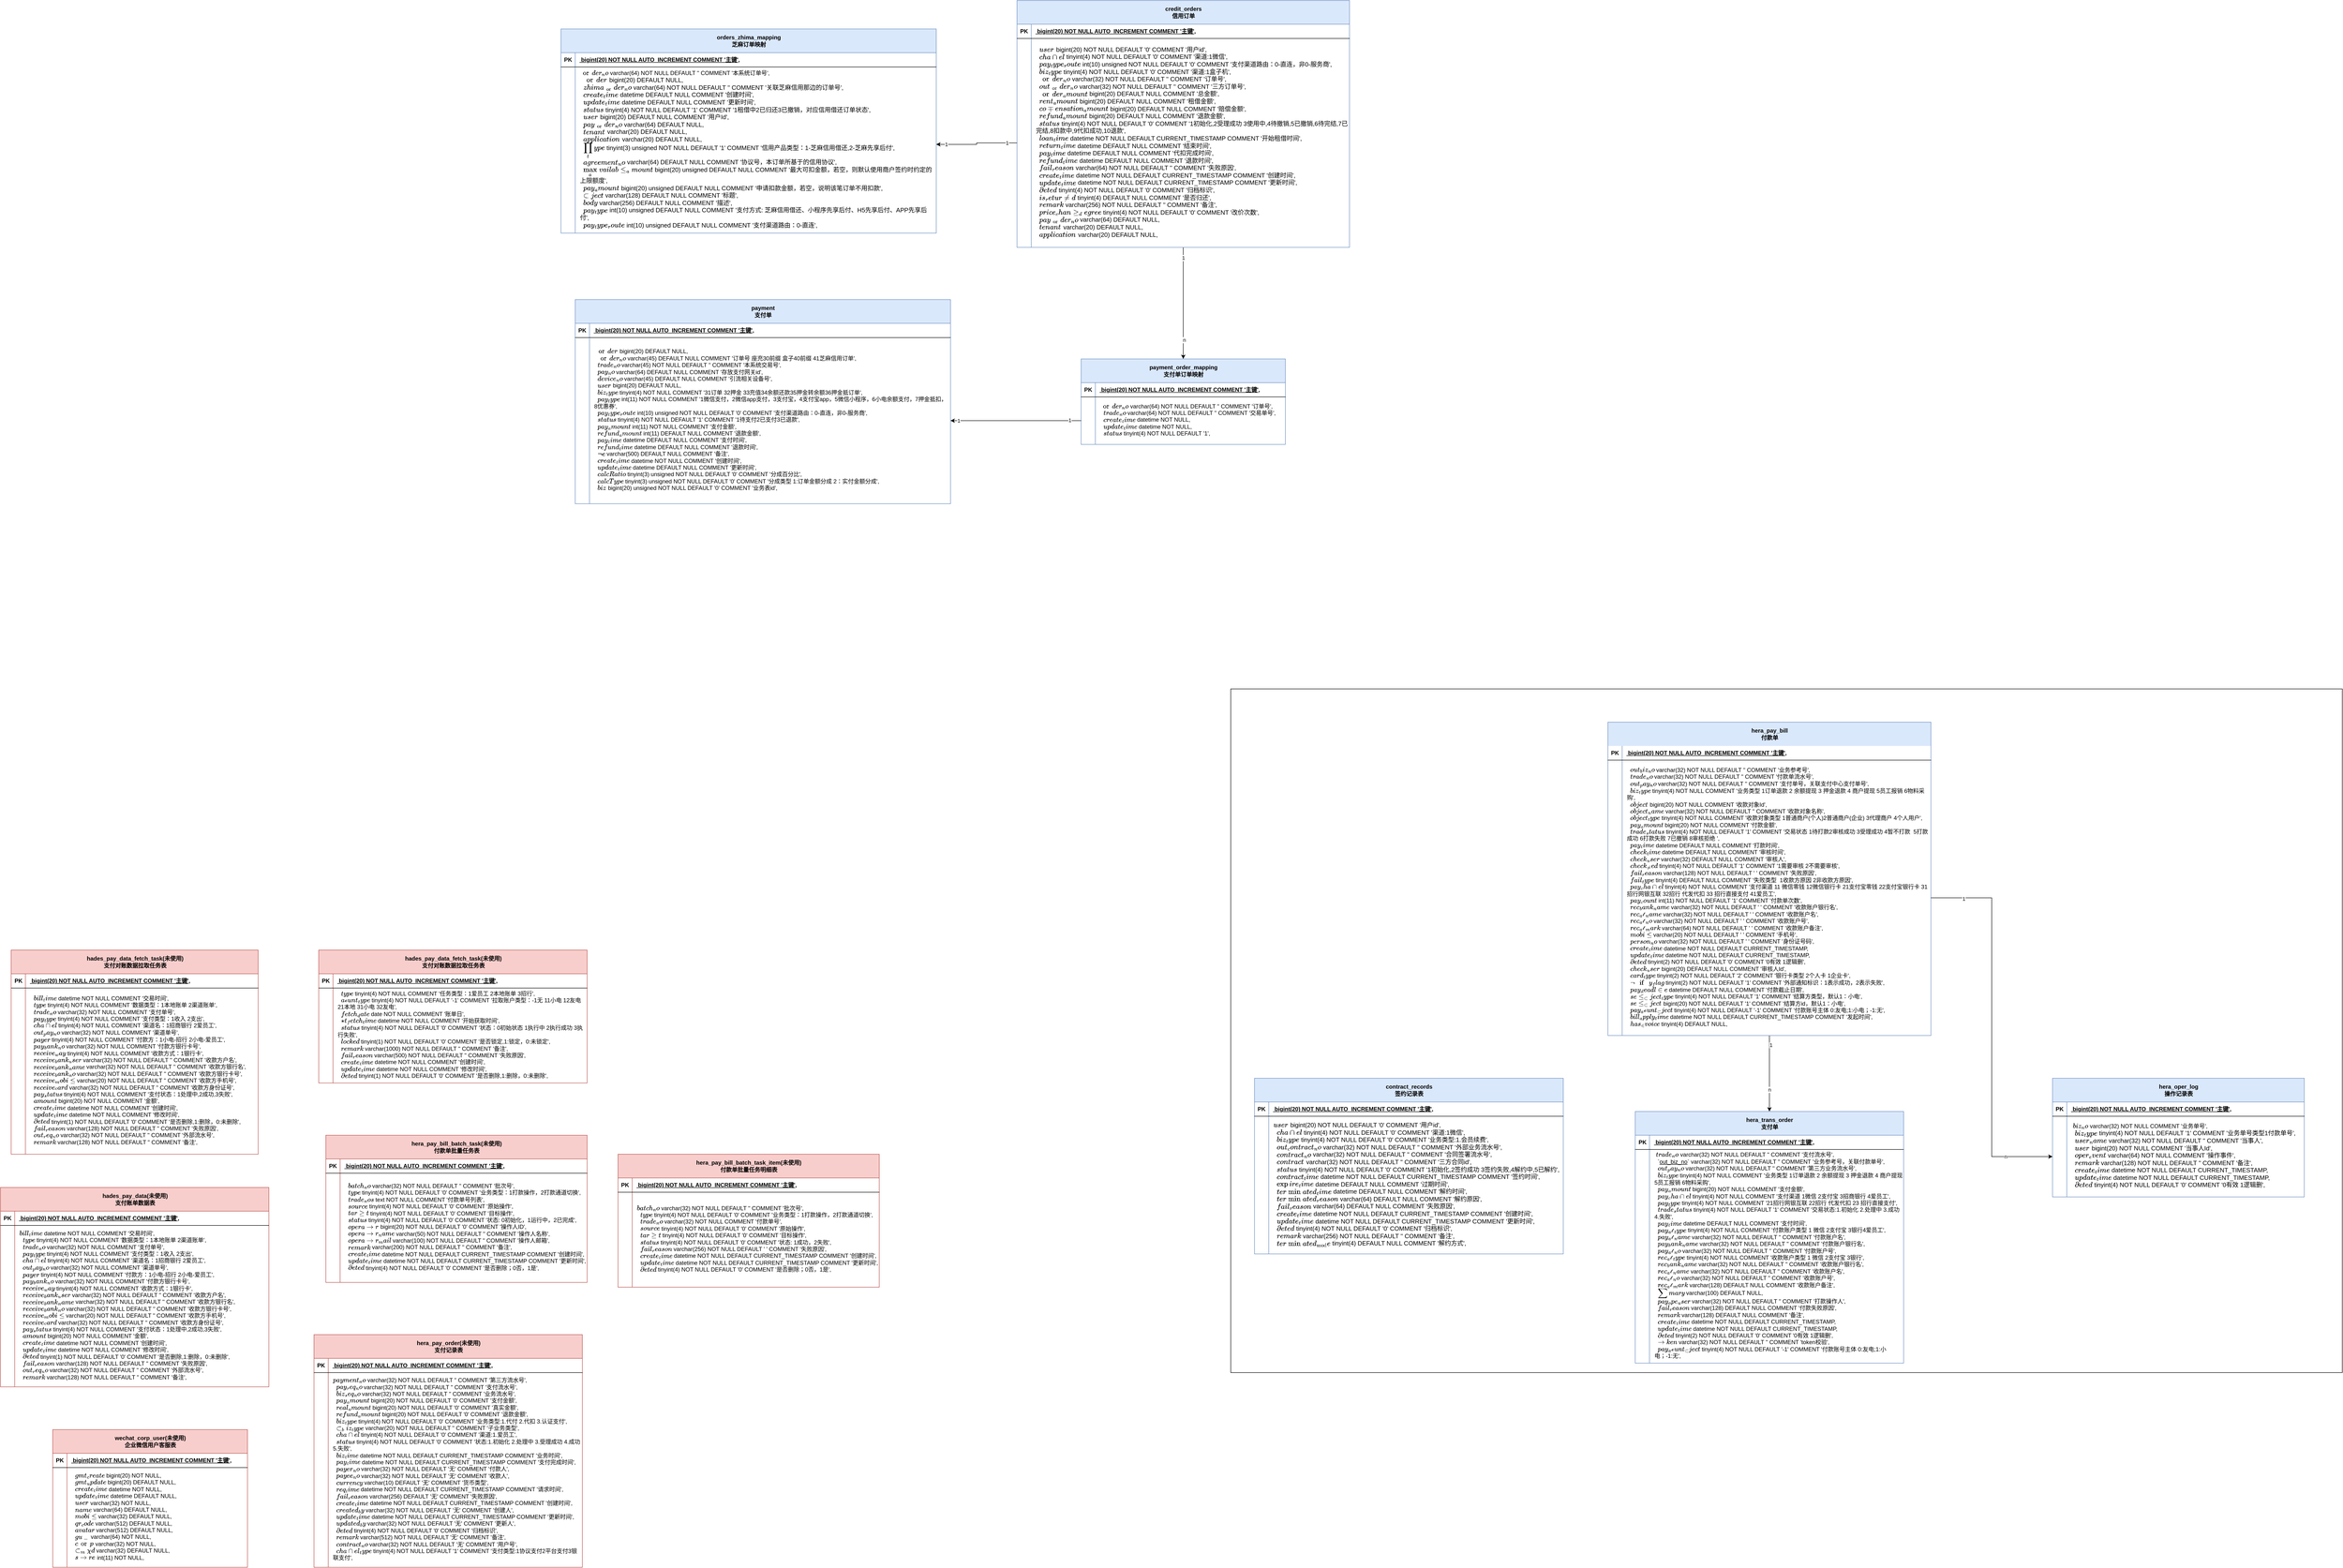 <mxfile version="21.0.8" type="github">
  <diagram name="第 1 页" id="N2CALNT8F8_D19IIijXd">
    <mxGraphModel dx="21561" dy="13489" grid="1" gridSize="10" guides="1" tooltips="1" connect="1" arrows="1" fold="1" page="1" pageScale="1" pageWidth="827" pageHeight="1169" math="0" shadow="0">
      <root>
        <mxCell id="0" />
        <mxCell id="1" parent="0" />
        <mxCell id="k2LjzVEdCU2Bg38sYzsO-198" value="" style="rounded=0;whiteSpace=wrap;html=1;gradientColor=none;fillColor=none;" vertex="1" parent="1">
          <mxGeometry x="860" y="1420" width="2340" height="1440" as="geometry" />
        </mxCell>
        <mxCell id="k2LjzVEdCU2Bg38sYzsO-96" style="edgeStyle=orthogonalEdgeStyle;rounded=0;orthogonalLoop=1;jettySize=auto;html=1;" edge="1" parent="1" source="k2LjzVEdCU2Bg38sYzsO-58" target="k2LjzVEdCU2Bg38sYzsO-85">
          <mxGeometry relative="1" as="geometry" />
        </mxCell>
        <mxCell id="k2LjzVEdCU2Bg38sYzsO-97" value="1" style="edgeLabel;html=1;align=center;verticalAlign=middle;resizable=0;points=[];" vertex="1" connectable="0" parent="k2LjzVEdCU2Bg38sYzsO-96">
          <mxGeometry x="-0.812" relative="1" as="geometry">
            <mxPoint as="offset" />
          </mxGeometry>
        </mxCell>
        <mxCell id="k2LjzVEdCU2Bg38sYzsO-98" value="n" style="edgeLabel;html=1;align=center;verticalAlign=middle;resizable=0;points=[];" vertex="1" connectable="0" parent="k2LjzVEdCU2Bg38sYzsO-96">
          <mxGeometry x="0.654" y="2" relative="1" as="geometry">
            <mxPoint as="offset" />
          </mxGeometry>
        </mxCell>
        <mxCell id="k2LjzVEdCU2Bg38sYzsO-58" value="credit_orders&lt;br&gt;信用订单&lt;br&gt;" style="shape=table;startSize=50;container=1;collapsible=1;childLayout=tableLayout;fixedRows=1;rowLines=0;fontStyle=1;align=center;resizeLast=1;html=1;fillColor=#dae8fc;strokeColor=#6c8ebf;" vertex="1" parent="1">
          <mxGeometry x="410" y="-30" width="700" height="520" as="geometry" />
        </mxCell>
        <mxCell id="k2LjzVEdCU2Bg38sYzsO-59" value="" style="shape=tableRow;horizontal=0;startSize=0;swimlaneHead=0;swimlaneBody=0;fillColor=none;collapsible=0;dropTarget=0;points=[[0,0.5],[1,0.5]];portConstraint=eastwest;top=0;left=0;right=0;bottom=1;" vertex="1" parent="k2LjzVEdCU2Bg38sYzsO-58">
          <mxGeometry y="50" width="700" height="30" as="geometry" />
        </mxCell>
        <mxCell id="k2LjzVEdCU2Bg38sYzsO-60" value="PK" style="shape=partialRectangle;connectable=0;fillColor=none;top=0;left=0;bottom=0;right=0;fontStyle=1;overflow=hidden;whiteSpace=wrap;html=1;" vertex="1" parent="k2LjzVEdCU2Bg38sYzsO-59">
          <mxGeometry width="30" height="30" as="geometry">
            <mxRectangle width="30" height="30" as="alternateBounds" />
          </mxGeometry>
        </mxCell>
        <mxCell id="k2LjzVEdCU2Bg38sYzsO-61" value="`id` bigint(20) NOT NULL AUTO_INCREMENT COMMENT &#39;主键&#39;," style="shape=partialRectangle;connectable=0;fillColor=none;top=0;left=0;bottom=0;right=0;align=left;spacingLeft=6;fontStyle=5;overflow=hidden;whiteSpace=wrap;html=1;" vertex="1" parent="k2LjzVEdCU2Bg38sYzsO-59">
          <mxGeometry x="30" width="670" height="30" as="geometry">
            <mxRectangle width="670" height="30" as="alternateBounds" />
          </mxGeometry>
        </mxCell>
        <mxCell id="k2LjzVEdCU2Bg38sYzsO-62" value="" style="shape=tableRow;horizontal=0;startSize=0;swimlaneHead=0;swimlaneBody=0;fillColor=none;collapsible=0;dropTarget=0;points=[[0,0.5],[1,0.5]];portConstraint=eastwest;top=0;left=0;right=0;bottom=0;" vertex="1" parent="k2LjzVEdCU2Bg38sYzsO-58">
          <mxGeometry y="80" width="700" height="440" as="geometry" />
        </mxCell>
        <mxCell id="k2LjzVEdCU2Bg38sYzsO-63" value="" style="shape=partialRectangle;connectable=0;fillColor=none;top=0;left=0;bottom=0;right=0;editable=1;overflow=hidden;whiteSpace=wrap;html=1;" vertex="1" parent="k2LjzVEdCU2Bg38sYzsO-62">
          <mxGeometry width="30" height="440" as="geometry">
            <mxRectangle width="30" height="440" as="alternateBounds" />
          </mxGeometry>
        </mxCell>
        <mxCell id="k2LjzVEdCU2Bg38sYzsO-64" value="&lt;div style=&quot;font-size: 13px;&quot;&gt;&lt;span style=&quot;background-color: initial;&quot;&gt;&amp;nbsp; `user_id` bigint(20) NOT NULL DEFAULT &#39;0&#39; COMMENT &#39;用户id&#39;,&lt;/span&gt;&lt;br&gt;&lt;/div&gt;&lt;div style=&quot;font-size: 13px;&quot;&gt;&lt;font style=&quot;font-size: 13px;&quot;&gt;&amp;nbsp; `channel` tinyint(4) NOT NULL DEFAULT &#39;0&#39; COMMENT &#39;渠道:1微信&#39;,&lt;/font&gt;&lt;/div&gt;&lt;div style=&quot;font-size: 13px;&quot;&gt;&lt;font style=&quot;font-size: 13px;&quot;&gt;&amp;nbsp; `pay_type_route` int(10) unsigned NOT NULL DEFAULT &#39;0&#39; COMMENT &#39;支付渠道路由：0-直连，非0-服务商&#39;,&lt;/font&gt;&lt;/div&gt;&lt;div style=&quot;font-size: 13px;&quot;&gt;&lt;font style=&quot;font-size: 13px;&quot;&gt;&amp;nbsp; `biz_type` tinyint(4) NOT NULL DEFAULT &#39;0&#39; COMMENT &#39;渠道:1盒子机&#39;,&lt;/font&gt;&lt;/div&gt;&lt;div style=&quot;font-size: 13px;&quot;&gt;&lt;font style=&quot;font-size: 13px;&quot;&gt;&amp;nbsp; `order_no` varchar(32) NOT NULL DEFAULT &#39;&#39; COMMENT &#39;订单号&#39;,&lt;/font&gt;&lt;/div&gt;&lt;div style=&quot;font-size: 13px;&quot;&gt;&lt;font style=&quot;font-size: 13px;&quot;&gt;&amp;nbsp; `out_order_no` varchar(32) NOT NULL DEFAULT &#39;&#39; COMMENT &#39;三方订单号&#39;,&lt;/font&gt;&lt;/div&gt;&lt;div style=&quot;font-size: 13px;&quot;&gt;&lt;font style=&quot;font-size: 13px;&quot;&gt;&amp;nbsp; `order_amount` bigint(20) DEFAULT NULL COMMENT &#39;总金额&#39;,&lt;/font&gt;&lt;/div&gt;&lt;div style=&quot;font-size: 13px;&quot;&gt;&lt;font style=&quot;font-size: 13px;&quot;&gt;&amp;nbsp; `rent_amount` bigint(20) DEFAULT NULL COMMENT &#39;租借金额&#39;,&lt;/font&gt;&lt;/div&gt;&lt;div style=&quot;font-size: 13px;&quot;&gt;&lt;font style=&quot;font-size: 13px;&quot;&gt;&amp;nbsp; `compensation_amount` bigint(20) DEFAULT NULL COMMENT &#39;赔偿金额&#39;,&lt;/font&gt;&lt;/div&gt;&lt;div style=&quot;font-size: 13px;&quot;&gt;&lt;font style=&quot;font-size: 13px;&quot;&gt;&amp;nbsp; `refund_amount` bigint(20) DEFAULT NULL COMMENT &#39;退款金额&#39;,&lt;/font&gt;&lt;/div&gt;&lt;div style=&quot;font-size: 13px;&quot;&gt;&lt;font style=&quot;font-size: 13px;&quot;&gt;&amp;nbsp; `status` tinyint(4) NOT NULL DEFAULT &#39;0&#39; COMMENT &#39;1初始化,2受理成功 3使用中,4待撤销,5已撤销,6待完结,7已完结,8扣款中,9代扣成功,10退款&#39;,&lt;/font&gt;&lt;/div&gt;&lt;div style=&quot;font-size: 13px;&quot;&gt;&lt;font style=&quot;font-size: 13px;&quot;&gt;&amp;nbsp; `loan_time` datetime NOT NULL DEFAULT CURRENT_TIMESTAMP COMMENT &#39;开始租借时间&#39;,&lt;/font&gt;&lt;/div&gt;&lt;div style=&quot;font-size: 13px;&quot;&gt;&lt;font style=&quot;font-size: 13px;&quot;&gt;&amp;nbsp; `return_time` datetime DEFAULT NULL COMMENT &#39;结束时间&#39;,&lt;/font&gt;&lt;/div&gt;&lt;div style=&quot;font-size: 13px;&quot;&gt;&lt;font style=&quot;font-size: 13px;&quot;&gt;&amp;nbsp; `pay_time` datetime DEFAULT NULL COMMENT &#39;代扣完成时间&#39;,&lt;/font&gt;&lt;/div&gt;&lt;div style=&quot;font-size: 13px;&quot;&gt;&lt;font style=&quot;font-size: 13px;&quot;&gt;&amp;nbsp; `refund_time` datetime DEFAULT NULL COMMENT &#39;退款时间&#39;,&lt;/font&gt;&lt;/div&gt;&lt;div style=&quot;font-size: 13px;&quot;&gt;&lt;font style=&quot;font-size: 13px;&quot;&gt;&amp;nbsp; `fail_reason` varchar(64) NOT NULL DEFAULT &#39;&#39; COMMENT &#39;失败原因&#39;,&lt;/font&gt;&lt;/div&gt;&lt;div style=&quot;font-size: 13px;&quot;&gt;&lt;font style=&quot;font-size: 13px;&quot;&gt;&amp;nbsp; `create_time` datetime NOT NULL DEFAULT CURRENT_TIMESTAMP COMMENT &#39;创建时间&#39;,&lt;/font&gt;&lt;/div&gt;&lt;div style=&quot;font-size: 13px;&quot;&gt;&lt;font style=&quot;font-size: 13px;&quot;&gt;&amp;nbsp; `update_time` datetime NOT NULL DEFAULT CURRENT_TIMESTAMP COMMENT &#39;更新时间&#39;,&lt;/font&gt;&lt;/div&gt;&lt;div style=&quot;font-size: 13px;&quot;&gt;&lt;font style=&quot;font-size: 13px;&quot;&gt;&amp;nbsp; `deleted` tinyint(4) NOT NULL DEFAULT &#39;0&#39; COMMENT &#39;归档标识&#39;,&lt;/font&gt;&lt;/div&gt;&lt;div style=&quot;font-size: 13px;&quot;&gt;&lt;font style=&quot;font-size: 13px;&quot;&gt;&amp;nbsp; `is_returned` tinyint(4) DEFAULT NULL COMMENT &#39;是否归还&#39;,&lt;/font&gt;&lt;/div&gt;&lt;div style=&quot;font-size: 13px;&quot;&gt;&lt;font style=&quot;font-size: 13px;&quot;&gt;&amp;nbsp; `remark` varchar(256) NOT NULL DEFAULT &#39;&#39; COMMENT &#39;备注&#39;,&lt;/font&gt;&lt;/div&gt;&lt;div style=&quot;font-size: 13px;&quot;&gt;&lt;font style=&quot;font-size: 13px;&quot;&gt;&amp;nbsp; `price_change_degree` tinyint(4) NOT NULL DEFAULT &#39;0&#39; COMMENT &#39;改价次数&#39;,&lt;/font&gt;&lt;/div&gt;&lt;div style=&quot;font-size: 13px;&quot;&gt;&lt;font style=&quot;font-size: 13px;&quot;&gt;&amp;nbsp; `pay_order_no` varchar(64) DEFAULT NULL,&lt;/font&gt;&lt;/div&gt;&lt;div style=&quot;font-size: 13px;&quot;&gt;&lt;font style=&quot;font-size: 13px;&quot;&gt;&amp;nbsp; `tenant_id` varchar(20) DEFAULT NULL,&lt;/font&gt;&lt;/div&gt;&lt;div style=&quot;font-size: 13px;&quot;&gt;&lt;font style=&quot;font-size: 13px;&quot;&gt;&amp;nbsp; `application_id` varchar(20) DEFAULT NULL,&lt;/font&gt;&lt;/div&gt;" style="shape=partialRectangle;connectable=0;fillColor=none;top=0;left=0;bottom=0;right=0;align=left;spacingLeft=6;overflow=hidden;whiteSpace=wrap;html=1;spacing=4;spacingTop=-5;" vertex="1" parent="k2LjzVEdCU2Bg38sYzsO-62">
          <mxGeometry x="30" width="670" height="440" as="geometry">
            <mxRectangle width="670" height="440" as="alternateBounds" />
          </mxGeometry>
        </mxCell>
        <mxCell id="k2LjzVEdCU2Bg38sYzsO-71" value="orders_zhima_mapping&lt;br&gt;芝麻订单映射" style="shape=table;startSize=50;container=1;collapsible=1;childLayout=tableLayout;fixedRows=1;rowLines=0;fontStyle=1;align=center;resizeLast=1;html=1;fillColor=#dae8fc;strokeColor=#6c8ebf;" vertex="1" parent="1">
          <mxGeometry x="-550" y="30" width="790" height="430" as="geometry" />
        </mxCell>
        <mxCell id="k2LjzVEdCU2Bg38sYzsO-72" value="" style="shape=tableRow;horizontal=0;startSize=0;swimlaneHead=0;swimlaneBody=0;fillColor=none;collapsible=0;dropTarget=0;points=[[0,0.5],[1,0.5]];portConstraint=eastwest;top=0;left=0;right=0;bottom=1;" vertex="1" parent="k2LjzVEdCU2Bg38sYzsO-71">
          <mxGeometry y="50" width="790" height="30" as="geometry" />
        </mxCell>
        <mxCell id="k2LjzVEdCU2Bg38sYzsO-73" value="PK" style="shape=partialRectangle;connectable=0;fillColor=none;top=0;left=0;bottom=0;right=0;fontStyle=1;overflow=hidden;whiteSpace=wrap;html=1;" vertex="1" parent="k2LjzVEdCU2Bg38sYzsO-72">
          <mxGeometry width="30" height="30" as="geometry">
            <mxRectangle width="30" height="30" as="alternateBounds" />
          </mxGeometry>
        </mxCell>
        <mxCell id="k2LjzVEdCU2Bg38sYzsO-74" value="`id` bigint(20) NOT NULL AUTO_INCREMENT COMMENT &#39;主键&#39;," style="shape=partialRectangle;connectable=0;fillColor=none;top=0;left=0;bottom=0;right=0;align=left;spacingLeft=6;fontStyle=5;overflow=hidden;whiteSpace=wrap;html=1;" vertex="1" parent="k2LjzVEdCU2Bg38sYzsO-72">
          <mxGeometry x="30" width="760" height="30" as="geometry">
            <mxRectangle width="760" height="30" as="alternateBounds" />
          </mxGeometry>
        </mxCell>
        <mxCell id="k2LjzVEdCU2Bg38sYzsO-75" value="" style="shape=tableRow;horizontal=0;startSize=0;swimlaneHead=0;swimlaneBody=0;fillColor=none;collapsible=0;dropTarget=0;points=[[0,0.5],[1,0.5]];portConstraint=eastwest;top=0;left=0;right=0;bottom=0;" vertex="1" parent="k2LjzVEdCU2Bg38sYzsO-71">
          <mxGeometry y="80" width="790" height="350" as="geometry" />
        </mxCell>
        <mxCell id="k2LjzVEdCU2Bg38sYzsO-76" value="" style="shape=partialRectangle;connectable=0;fillColor=none;top=0;left=0;bottom=0;right=0;editable=1;overflow=hidden;whiteSpace=wrap;html=1;" vertex="1" parent="k2LjzVEdCU2Bg38sYzsO-75">
          <mxGeometry width="30" height="350" as="geometry">
            <mxRectangle width="30" height="350" as="alternateBounds" />
          </mxGeometry>
        </mxCell>
        <mxCell id="k2LjzVEdCU2Bg38sYzsO-77" value="&lt;div style=&quot;&quot;&gt;&lt;div style=&quot;&quot;&gt;`order_no` varchar(64) NOT NULL DEFAULT &#39;&#39; COMMENT &#39;本系统订单号&#39;,&lt;/div&gt;&lt;div style=&quot;&quot;&gt;&lt;span style=&quot;font-size: 13px;&quot;&gt;&amp;nbsp; `order_id` bigint(20) DEFAULT NULL,&lt;/span&gt;&lt;/div&gt;&lt;div style=&quot;&quot;&gt;&lt;span style=&quot;font-size: 13px;&quot;&gt;&amp;nbsp; `zhima_order_no` varchar(64) NOT NULL DEFAULT &#39;&#39; COMMENT &#39;关联芝麻信用那边的订单号&#39;,&lt;/span&gt;&lt;/div&gt;&lt;div style=&quot;&quot;&gt;&lt;span style=&quot;font-size: 13px;&quot;&gt;&amp;nbsp; `create_time` datetime DEFAULT NULL COMMENT &#39;创建时间&#39;,&lt;/span&gt;&lt;/div&gt;&lt;div style=&quot;&quot;&gt;&lt;span style=&quot;font-size: 13px;&quot;&gt;&amp;nbsp; `update_time` datetime DEFAULT NULL COMMENT &#39;更新时间&#39;,&lt;/span&gt;&lt;/div&gt;&lt;div style=&quot;&quot;&gt;&lt;span style=&quot;font-size: 13px;&quot;&gt;&amp;nbsp; `status` tinyint(4) NOT NULL DEFAULT &#39;1&#39; COMMENT &#39;1租借中2已归还3已撤销，对应信用借还订单状态&#39;,&lt;/span&gt;&lt;/div&gt;&lt;div style=&quot;&quot;&gt;&lt;span style=&quot;font-size: 13px;&quot;&gt;&amp;nbsp; `user_id` bigint(20) DEFAULT NULL COMMENT &#39;用户Id&#39;,&lt;/span&gt;&lt;/div&gt;&lt;div style=&quot;&quot;&gt;&lt;span style=&quot;font-size: 13px;&quot;&gt;&amp;nbsp; `pay_order_no` varchar(64) DEFAULT NULL,&lt;/span&gt;&lt;/div&gt;&lt;div style=&quot;&quot;&gt;&lt;span style=&quot;font-size: 13px;&quot;&gt;&amp;nbsp; `tenant_id` varchar(20) DEFAULT NULL,&lt;/span&gt;&lt;/div&gt;&lt;div style=&quot;&quot;&gt;&lt;span style=&quot;font-size: 13px;&quot;&gt;&amp;nbsp; `application_id` varchar(20) DEFAULT NULL,&lt;/span&gt;&lt;/div&gt;&lt;div style=&quot;&quot;&gt;&lt;span style=&quot;font-size: 13px;&quot;&gt;&amp;nbsp; `prod_type` tinyint(3) unsigned NOT NULL DEFAULT &#39;1&#39; COMMENT &#39;信用产品类型：1-芝麻信用借还,2-芝麻先享后付&#39;,&lt;/span&gt;&lt;/div&gt;&lt;div style=&quot;&quot;&gt;&lt;span style=&quot;font-size: 13px;&quot;&gt;&amp;nbsp; `agreement_no` varchar(64) DEFAULT NULL COMMENT &#39;协议号，本订单所基于的信用协议&#39;,&lt;/span&gt;&lt;/div&gt;&lt;div style=&quot;&quot;&gt;&lt;span style=&quot;font-size: 13px;&quot;&gt;&amp;nbsp; `max_available_amount` bigint(20) unsigned DEFAULT NULL COMMENT &#39;最大可扣金额，若空，则默认使用商户签约时约定的上限额度&#39;,&lt;/span&gt;&lt;/div&gt;&lt;div style=&quot;&quot;&gt;&lt;span style=&quot;font-size: 13px;&quot;&gt;&amp;nbsp; `pay_amount` bigint(20) unsigned DEFAULT NULL COMMENT &#39;申请扣款金额，若空，说明该笔订单不用扣款&#39;,&lt;/span&gt;&lt;/div&gt;&lt;div style=&quot;&quot;&gt;&lt;span style=&quot;font-size: 13px;&quot;&gt;&amp;nbsp; `subject` varchar(128) DEFAULT NULL COMMENT &#39;标题&#39;,&lt;/span&gt;&lt;/div&gt;&lt;div style=&quot;&quot;&gt;&lt;span style=&quot;font-size: 13px;&quot;&gt;&amp;nbsp; `body` varchar(256) DEFAULT NULL COMMENT &#39;描述&#39;,&lt;/span&gt;&lt;/div&gt;&lt;div style=&quot;&quot;&gt;&lt;span style=&quot;font-size: 13px;&quot;&gt;&amp;nbsp; `pay_type` int(10) unsigned DEFAULT NULL COMMENT &#39;支付方式: 芝麻信用借还、小程序先享后付、H5先享后付、APP先享后付&#39;,&lt;/span&gt;&lt;/div&gt;&lt;div style=&quot;&quot;&gt;&lt;span style=&quot;font-size: 13px;&quot;&gt;&amp;nbsp; `pay_type_route` int(10) unsigned DEFAULT NULL COMMENT &#39;支付渠道路由：0-直连&#39;,&lt;/span&gt;&lt;/div&gt;&lt;/div&gt;" style="shape=partialRectangle;connectable=0;fillColor=none;top=0;left=0;bottom=0;right=0;align=left;spacingLeft=6;overflow=hidden;whiteSpace=wrap;html=1;spacing=4;spacingTop=-5;" vertex="1" parent="k2LjzVEdCU2Bg38sYzsO-75">
          <mxGeometry x="30" width="760" height="350" as="geometry">
            <mxRectangle width="760" height="350" as="alternateBounds" />
          </mxGeometry>
        </mxCell>
        <mxCell id="k2LjzVEdCU2Bg38sYzsO-78" value="payment&lt;br&gt;支付单" style="shape=table;startSize=50;container=1;collapsible=1;childLayout=tableLayout;fixedRows=1;rowLines=0;fontStyle=1;align=center;resizeLast=1;html=1;fillColor=#dae8fc;strokeColor=#6c8ebf;" vertex="1" parent="1">
          <mxGeometry x="-520" y="600" width="790" height="430" as="geometry" />
        </mxCell>
        <mxCell id="k2LjzVEdCU2Bg38sYzsO-79" value="" style="shape=tableRow;horizontal=0;startSize=0;swimlaneHead=0;swimlaneBody=0;fillColor=none;collapsible=0;dropTarget=0;points=[[0,0.5],[1,0.5]];portConstraint=eastwest;top=0;left=0;right=0;bottom=1;" vertex="1" parent="k2LjzVEdCU2Bg38sYzsO-78">
          <mxGeometry y="50" width="790" height="30" as="geometry" />
        </mxCell>
        <mxCell id="k2LjzVEdCU2Bg38sYzsO-80" value="PK" style="shape=partialRectangle;connectable=0;fillColor=none;top=0;left=0;bottom=0;right=0;fontStyle=1;overflow=hidden;whiteSpace=wrap;html=1;" vertex="1" parent="k2LjzVEdCU2Bg38sYzsO-79">
          <mxGeometry width="30" height="30" as="geometry">
            <mxRectangle width="30" height="30" as="alternateBounds" />
          </mxGeometry>
        </mxCell>
        <mxCell id="k2LjzVEdCU2Bg38sYzsO-81" value="`id` bigint(20) NOT NULL AUTO_INCREMENT COMMENT &#39;主键&#39;," style="shape=partialRectangle;connectable=0;fillColor=none;top=0;left=0;bottom=0;right=0;align=left;spacingLeft=6;fontStyle=5;overflow=hidden;whiteSpace=wrap;html=1;" vertex="1" parent="k2LjzVEdCU2Bg38sYzsO-79">
          <mxGeometry x="30" width="760" height="30" as="geometry">
            <mxRectangle width="760" height="30" as="alternateBounds" />
          </mxGeometry>
        </mxCell>
        <mxCell id="k2LjzVEdCU2Bg38sYzsO-82" value="" style="shape=tableRow;horizontal=0;startSize=0;swimlaneHead=0;swimlaneBody=0;fillColor=none;collapsible=0;dropTarget=0;points=[[0,0.5],[1,0.5]];portConstraint=eastwest;top=0;left=0;right=0;bottom=0;" vertex="1" parent="k2LjzVEdCU2Bg38sYzsO-78">
          <mxGeometry y="80" width="790" height="350" as="geometry" />
        </mxCell>
        <mxCell id="k2LjzVEdCU2Bg38sYzsO-83" value="" style="shape=partialRectangle;connectable=0;fillColor=none;top=0;left=0;bottom=0;right=0;editable=1;overflow=hidden;whiteSpace=wrap;html=1;" vertex="1" parent="k2LjzVEdCU2Bg38sYzsO-82">
          <mxGeometry width="30" height="350" as="geometry">
            <mxRectangle width="30" height="350" as="alternateBounds" />
          </mxGeometry>
        </mxCell>
        <mxCell id="k2LjzVEdCU2Bg38sYzsO-84" value="&lt;div style=&quot;&quot;&gt;&lt;div style=&quot;&quot;&gt;&lt;div&gt;&amp;nbsp;`order_id` bigint(20) DEFAULT NULL,&lt;/div&gt;&lt;div&gt;&amp;nbsp; `order_no` varchar(45) DEFAULT NULL COMMENT &#39;订单号 座充30前缀 盒子40前缀 41芝麻信用订单&#39;,&lt;/div&gt;&lt;div&gt;&amp;nbsp; `trade_no` varchar(45) NOT NULL DEFAULT &#39;&#39; COMMENT &#39;本系统交易号&#39;,&lt;/div&gt;&lt;div&gt;&amp;nbsp; `pay_no` varchar(64) DEFAULT NULL COMMENT &#39;存放支付网关id&#39;,&lt;/div&gt;&lt;div&gt;&amp;nbsp; `device_no` varchar(45) DEFAULT NULL COMMENT &#39;引流相关设备号&#39;,&lt;/div&gt;&lt;div&gt;&amp;nbsp; `user_id` bigint(20) DEFAULT NULL,&lt;/div&gt;&lt;div&gt;&amp;nbsp; `biz_type` tinyint(4) NOT NULL COMMENT &#39;31订单 32押金 33充值34余额还款35押金转余额36押金抵订单&#39;,&lt;/div&gt;&lt;div&gt;&amp;nbsp; `pay_type` int(11) NOT NULL COMMENT &#39;1微信支付，2微信app支付，3支付宝，4支付宝app，5微信小程序，6小电余额支付，7押金抵扣，8优惠券&#39;,&lt;/div&gt;&lt;div&gt;&amp;nbsp; `pay_type_route` int(10) unsigned NOT NULL DEFAULT &#39;0&#39; COMMENT &#39;支付渠道路由：0-直连，非0-服务商&#39;,&lt;/div&gt;&lt;div&gt;&amp;nbsp; `status` tinyint(4) NOT NULL DEFAULT &#39;1&#39; COMMENT &#39;1待支付2已支付3已退款&#39;,&lt;/div&gt;&lt;div&gt;&amp;nbsp; `pay_amount` int(11) NOT NULL COMMENT &#39;支付金额&#39;,&lt;/div&gt;&lt;div&gt;&amp;nbsp; `refund_amount` int(11) DEFAULT NULL COMMENT &#39;退款金额&#39;,&lt;/div&gt;&lt;div&gt;&amp;nbsp; `pay_time` datetime DEFAULT NULL COMMENT &#39;支付时间&#39;,&lt;/div&gt;&lt;div&gt;&amp;nbsp; `refund_time` datetime DEFAULT NULL COMMENT &#39;退款时间&#39;,&lt;/div&gt;&lt;div&gt;&amp;nbsp; `note` varchar(500) DEFAULT NULL COMMENT &#39;备注&#39;,&lt;/div&gt;&lt;div&gt;&amp;nbsp; `create_time` datetime NOT NULL COMMENT &#39;创建时间&#39;,&lt;/div&gt;&lt;div&gt;&amp;nbsp; `update_time` datetime DEFAULT NULL COMMENT &#39;更新时间&#39;,&lt;/div&gt;&lt;div&gt;&amp;nbsp; `calcRatio` tinyint(3) unsigned NOT NULL DEFAULT &#39;0&#39; COMMENT &#39;分成百分比&#39;,&lt;/div&gt;&lt;div&gt;&amp;nbsp; `calcType` tinyint(3) unsigned NOT NULL DEFAULT &#39;0&#39; COMMENT &#39;分成类型 1:订单金额分成 2：实付金额分成&#39;,&lt;/div&gt;&lt;div&gt;&amp;nbsp; `biz_id` bigint(20) unsigned NOT NULL DEFAULT &#39;0&#39; COMMENT &#39;业务表id&#39;,&lt;/div&gt;&lt;/div&gt;&lt;/div&gt;" style="shape=partialRectangle;connectable=0;fillColor=none;top=0;left=0;bottom=0;right=0;align=left;spacingLeft=6;overflow=hidden;whiteSpace=wrap;html=1;spacing=4;spacingTop=-5;" vertex="1" parent="k2LjzVEdCU2Bg38sYzsO-82">
          <mxGeometry x="30" width="760" height="350" as="geometry">
            <mxRectangle width="760" height="350" as="alternateBounds" />
          </mxGeometry>
        </mxCell>
        <mxCell id="k2LjzVEdCU2Bg38sYzsO-85" value="payment_order_mapping&lt;br&gt;支付单订单映射" style="shape=table;startSize=50;container=1;collapsible=1;childLayout=tableLayout;fixedRows=1;rowLines=0;fontStyle=1;align=center;resizeLast=1;html=1;fillColor=#dae8fc;strokeColor=#6c8ebf;" vertex="1" parent="1">
          <mxGeometry x="545" y="725" width="430" height="180" as="geometry" />
        </mxCell>
        <mxCell id="k2LjzVEdCU2Bg38sYzsO-86" value="" style="shape=tableRow;horizontal=0;startSize=0;swimlaneHead=0;swimlaneBody=0;fillColor=none;collapsible=0;dropTarget=0;points=[[0,0.5],[1,0.5]];portConstraint=eastwest;top=0;left=0;right=0;bottom=1;" vertex="1" parent="k2LjzVEdCU2Bg38sYzsO-85">
          <mxGeometry y="50" width="430" height="30" as="geometry" />
        </mxCell>
        <mxCell id="k2LjzVEdCU2Bg38sYzsO-87" value="PK" style="shape=partialRectangle;connectable=0;fillColor=none;top=0;left=0;bottom=0;right=0;fontStyle=1;overflow=hidden;whiteSpace=wrap;html=1;" vertex="1" parent="k2LjzVEdCU2Bg38sYzsO-86">
          <mxGeometry width="30" height="30" as="geometry">
            <mxRectangle width="30" height="30" as="alternateBounds" />
          </mxGeometry>
        </mxCell>
        <mxCell id="k2LjzVEdCU2Bg38sYzsO-88" value="`id` bigint(20) NOT NULL AUTO_INCREMENT COMMENT &#39;主键&#39;," style="shape=partialRectangle;connectable=0;fillColor=none;top=0;left=0;bottom=0;right=0;align=left;spacingLeft=6;fontStyle=5;overflow=hidden;whiteSpace=wrap;html=1;" vertex="1" parent="k2LjzVEdCU2Bg38sYzsO-86">
          <mxGeometry x="30" width="400" height="30" as="geometry">
            <mxRectangle width="400" height="30" as="alternateBounds" />
          </mxGeometry>
        </mxCell>
        <mxCell id="k2LjzVEdCU2Bg38sYzsO-89" value="" style="shape=tableRow;horizontal=0;startSize=0;swimlaneHead=0;swimlaneBody=0;fillColor=none;collapsible=0;dropTarget=0;points=[[0,0.5],[1,0.5]];portConstraint=eastwest;top=0;left=0;right=0;bottom=0;" vertex="1" parent="k2LjzVEdCU2Bg38sYzsO-85">
          <mxGeometry y="80" width="430" height="100" as="geometry" />
        </mxCell>
        <mxCell id="k2LjzVEdCU2Bg38sYzsO-90" value="" style="shape=partialRectangle;connectable=0;fillColor=none;top=0;left=0;bottom=0;right=0;editable=1;overflow=hidden;whiteSpace=wrap;html=1;" vertex="1" parent="k2LjzVEdCU2Bg38sYzsO-89">
          <mxGeometry width="30" height="100" as="geometry">
            <mxRectangle width="30" height="100" as="alternateBounds" />
          </mxGeometry>
        </mxCell>
        <mxCell id="k2LjzVEdCU2Bg38sYzsO-91" value="&lt;div style=&quot;&quot;&gt;&lt;div style=&quot;&quot;&gt;&lt;div&gt;`order_no` varchar(64) NOT NULL DEFAULT &#39;&#39; COMMENT &#39;订单号&#39;,&lt;/div&gt;&lt;div&gt;&amp;nbsp; `trade_no` varchar(64) NOT NULL DEFAULT &#39;&#39; COMMENT &#39;交易单号&#39;,&lt;/div&gt;&lt;div&gt;&amp;nbsp; `create_time` datetime NOT NULL,&lt;/div&gt;&lt;div&gt;&amp;nbsp; `update_time` datetime NOT NULL,&lt;/div&gt;&lt;div&gt;&amp;nbsp; `status` tinyint(4) NOT NULL DEFAULT &#39;1&#39;,&lt;/div&gt;&lt;/div&gt;&lt;/div&gt;" style="shape=partialRectangle;connectable=0;fillColor=none;top=0;left=0;bottom=0;right=0;align=left;spacingLeft=6;overflow=hidden;whiteSpace=wrap;html=1;spacing=4;spacingTop=-5;" vertex="1" parent="k2LjzVEdCU2Bg38sYzsO-89">
          <mxGeometry x="30" width="400" height="100" as="geometry">
            <mxRectangle width="400" height="100" as="alternateBounds" />
          </mxGeometry>
        </mxCell>
        <mxCell id="k2LjzVEdCU2Bg38sYzsO-92" style="edgeStyle=orthogonalEdgeStyle;rounded=0;orthogonalLoop=1;jettySize=auto;html=1;entryX=1;entryY=0.466;entryDx=0;entryDy=0;entryPerimeter=0;" edge="1" parent="1" source="k2LjzVEdCU2Bg38sYzsO-62" target="k2LjzVEdCU2Bg38sYzsO-75">
          <mxGeometry relative="1" as="geometry" />
        </mxCell>
        <mxCell id="k2LjzVEdCU2Bg38sYzsO-94" value="1" style="edgeLabel;html=1;align=center;verticalAlign=middle;resizable=0;points=[];" vertex="1" connectable="0" parent="k2LjzVEdCU2Bg38sYzsO-92">
          <mxGeometry x="0.756" relative="1" as="geometry">
            <mxPoint as="offset" />
          </mxGeometry>
        </mxCell>
        <mxCell id="k2LjzVEdCU2Bg38sYzsO-95" value="1" style="edgeLabel;html=1;align=center;verticalAlign=middle;resizable=0;points=[];" vertex="1" connectable="0" parent="k2LjzVEdCU2Bg38sYzsO-92">
          <mxGeometry x="-0.75" relative="1" as="geometry">
            <mxPoint as="offset" />
          </mxGeometry>
        </mxCell>
        <mxCell id="k2LjzVEdCU2Bg38sYzsO-99" style="edgeStyle=orthogonalEdgeStyle;rounded=0;orthogonalLoop=1;jettySize=auto;html=1;entryX=1;entryY=0.5;entryDx=0;entryDy=0;" edge="1" parent="1" source="k2LjzVEdCU2Bg38sYzsO-89" target="k2LjzVEdCU2Bg38sYzsO-82">
          <mxGeometry relative="1" as="geometry" />
        </mxCell>
        <mxCell id="k2LjzVEdCU2Bg38sYzsO-100" value="1" style="edgeLabel;html=1;align=center;verticalAlign=middle;resizable=0;points=[];" vertex="1" connectable="0" parent="k2LjzVEdCU2Bg38sYzsO-99">
          <mxGeometry x="0.759" y="8" relative="1" as="geometry">
            <mxPoint x="-16" y="-8" as="offset" />
          </mxGeometry>
        </mxCell>
        <mxCell id="k2LjzVEdCU2Bg38sYzsO-101" value="1" style="edgeLabel;html=1;align=center;verticalAlign=middle;resizable=0;points=[];" vertex="1" connectable="0" parent="k2LjzVEdCU2Bg38sYzsO-99">
          <mxGeometry x="-0.825" y="5" relative="1" as="geometry">
            <mxPoint y="-6" as="offset" />
          </mxGeometry>
        </mxCell>
        <mxCell id="k2LjzVEdCU2Bg38sYzsO-105" value="contract_records&lt;br&gt;签约记录表" style="shape=table;startSize=50;container=1;collapsible=1;childLayout=tableLayout;fixedRows=1;rowLines=0;fontStyle=1;align=center;resizeLast=1;html=1;fillColor=#dae8fc;strokeColor=#6c8ebf;" vertex="1" parent="1">
          <mxGeometry x="910" y="2240" width="650" height="370" as="geometry" />
        </mxCell>
        <mxCell id="k2LjzVEdCU2Bg38sYzsO-106" value="" style="shape=tableRow;horizontal=0;startSize=0;swimlaneHead=0;swimlaneBody=0;fillColor=none;collapsible=0;dropTarget=0;points=[[0,0.5],[1,0.5]];portConstraint=eastwest;top=0;left=0;right=0;bottom=1;" vertex="1" parent="k2LjzVEdCU2Bg38sYzsO-105">
          <mxGeometry y="50" width="650" height="30" as="geometry" />
        </mxCell>
        <mxCell id="k2LjzVEdCU2Bg38sYzsO-107" value="PK" style="shape=partialRectangle;connectable=0;fillColor=none;top=0;left=0;bottom=0;right=0;fontStyle=1;overflow=hidden;whiteSpace=wrap;html=1;" vertex="1" parent="k2LjzVEdCU2Bg38sYzsO-106">
          <mxGeometry width="30" height="30" as="geometry">
            <mxRectangle width="30" height="30" as="alternateBounds" />
          </mxGeometry>
        </mxCell>
        <mxCell id="k2LjzVEdCU2Bg38sYzsO-108" value="`id` bigint(20) NOT NULL AUTO_INCREMENT COMMENT &#39;主键&#39;," style="shape=partialRectangle;connectable=0;fillColor=none;top=0;left=0;bottom=0;right=0;align=left;spacingLeft=6;fontStyle=5;overflow=hidden;whiteSpace=wrap;html=1;" vertex="1" parent="k2LjzVEdCU2Bg38sYzsO-106">
          <mxGeometry x="30" width="620" height="30" as="geometry">
            <mxRectangle width="620" height="30" as="alternateBounds" />
          </mxGeometry>
        </mxCell>
        <mxCell id="k2LjzVEdCU2Bg38sYzsO-109" value="" style="shape=tableRow;horizontal=0;startSize=0;swimlaneHead=0;swimlaneBody=0;fillColor=none;collapsible=0;dropTarget=0;points=[[0,0.5],[1,0.5]];portConstraint=eastwest;top=0;left=0;right=0;bottom=0;" vertex="1" parent="k2LjzVEdCU2Bg38sYzsO-105">
          <mxGeometry y="80" width="650" height="290" as="geometry" />
        </mxCell>
        <mxCell id="k2LjzVEdCU2Bg38sYzsO-110" value="" style="shape=partialRectangle;connectable=0;fillColor=none;top=0;left=0;bottom=0;right=0;editable=1;overflow=hidden;whiteSpace=wrap;html=1;" vertex="1" parent="k2LjzVEdCU2Bg38sYzsO-109">
          <mxGeometry width="30" height="290" as="geometry">
            <mxRectangle width="30" height="290" as="alternateBounds" />
          </mxGeometry>
        </mxCell>
        <mxCell id="k2LjzVEdCU2Bg38sYzsO-111" value="&lt;div style=&quot;font-size: 13px;&quot;&gt;&lt;div&gt;`user_id` bigint(20) NOT NULL DEFAULT &#39;0&#39; COMMENT &#39;用户id&#39;,&lt;/div&gt;&lt;div&gt;&amp;nbsp; `channel` tinyint(4) NOT NULL DEFAULT &#39;0&#39; COMMENT &#39;渠道:1微信&#39;,&lt;/div&gt;&lt;div&gt;&amp;nbsp; `biz_type` tinyint(4) NOT NULL DEFAULT &#39;0&#39; COMMENT &#39;业务类型:1.会员续费&#39;,&lt;/div&gt;&lt;div&gt;&amp;nbsp; `out_contract_no` varchar(32) NOT NULL DEFAULT &#39;&#39; COMMENT &#39;外部业务流水号&#39;,&lt;/div&gt;&lt;div&gt;&amp;nbsp; `contract_no` varchar(32) NOT NULL DEFAULT &#39;&#39; COMMENT &#39;合同签署流水号&#39;,&lt;/div&gt;&lt;div&gt;&amp;nbsp; `contract_id` varchar(32) NOT NULL DEFAULT &#39;&#39; COMMENT &#39;三方合同id&#39;,&lt;/div&gt;&lt;div&gt;&amp;nbsp; `status` tinyint(4) NOT NULL DEFAULT &#39;0&#39; COMMENT &#39;1初始化,2签约成功 3签约失败,4解约中,5已解约&#39;,&lt;/div&gt;&lt;div&gt;&amp;nbsp; `contract_time` datetime NOT NULL DEFAULT CURRENT_TIMESTAMP COMMENT &#39;签约时间&#39;,&lt;/div&gt;&lt;div&gt;&amp;nbsp; `expire_time` datetime DEFAULT NULL COMMENT &#39;过期时间&#39;,&lt;/div&gt;&lt;div&gt;&amp;nbsp; `terminated_time` datetime DEFAULT NULL COMMENT &#39;解约时间&#39;,&lt;/div&gt;&lt;div&gt;&amp;nbsp; `terminated_reason` varchar(64) DEFAULT NULL COMMENT &#39;解约原因&#39;,&lt;/div&gt;&lt;div&gt;&amp;nbsp; `fail_reason` varchar(64) DEFAULT NULL COMMENT &#39;失败原因&#39;,&lt;/div&gt;&lt;div&gt;&amp;nbsp; `create_time` datetime NOT NULL DEFAULT CURRENT_TIMESTAMP COMMENT &#39;创建时间&#39;,&lt;/div&gt;&lt;div&gt;&amp;nbsp; `update_time` datetime NOT NULL DEFAULT CURRENT_TIMESTAMP COMMENT &#39;更新时间&#39;,&lt;/div&gt;&lt;div&gt;&amp;nbsp; `deleted` tinyint(4) NOT NULL DEFAULT &#39;0&#39; COMMENT &#39;归档标识&#39;,&lt;/div&gt;&lt;div&gt;&amp;nbsp; `remark` varchar(256) NOT NULL DEFAULT &#39;&#39; COMMENT &#39;备注&#39;,&lt;/div&gt;&lt;div&gt;&amp;nbsp; `terminated_mode` tinyint(4) DEFAULT NULL COMMENT &#39;解约方式&#39;,&lt;/div&gt;&lt;/div&gt;" style="shape=partialRectangle;connectable=0;fillColor=none;top=0;left=0;bottom=0;right=0;align=left;spacingLeft=6;overflow=hidden;whiteSpace=wrap;html=1;spacing=4;spacingTop=-5;" vertex="1" parent="k2LjzVEdCU2Bg38sYzsO-109">
          <mxGeometry x="30" width="620" height="290" as="geometry">
            <mxRectangle width="620" height="290" as="alternateBounds" />
          </mxGeometry>
        </mxCell>
        <mxCell id="k2LjzVEdCU2Bg38sYzsO-112" value="hera_oper_log&lt;br&gt;操作记录表" style="shape=table;startSize=50;container=1;collapsible=1;childLayout=tableLayout;fixedRows=1;rowLines=0;fontStyle=1;align=center;resizeLast=1;html=1;fillColor=#dae8fc;strokeColor=#6c8ebf;" vertex="1" parent="1">
          <mxGeometry x="2590" y="2240" width="530" height="250" as="geometry" />
        </mxCell>
        <mxCell id="k2LjzVEdCU2Bg38sYzsO-113" value="" style="shape=tableRow;horizontal=0;startSize=0;swimlaneHead=0;swimlaneBody=0;fillColor=none;collapsible=0;dropTarget=0;points=[[0,0.5],[1,0.5]];portConstraint=eastwest;top=0;left=0;right=0;bottom=1;" vertex="1" parent="k2LjzVEdCU2Bg38sYzsO-112">
          <mxGeometry y="50" width="530" height="30" as="geometry" />
        </mxCell>
        <mxCell id="k2LjzVEdCU2Bg38sYzsO-114" value="PK" style="shape=partialRectangle;connectable=0;fillColor=none;top=0;left=0;bottom=0;right=0;fontStyle=1;overflow=hidden;whiteSpace=wrap;html=1;" vertex="1" parent="k2LjzVEdCU2Bg38sYzsO-113">
          <mxGeometry width="30" height="30" as="geometry">
            <mxRectangle width="30" height="30" as="alternateBounds" />
          </mxGeometry>
        </mxCell>
        <mxCell id="k2LjzVEdCU2Bg38sYzsO-115" value="`id` bigint(20) NOT NULL AUTO_INCREMENT COMMENT &#39;主键&#39;," style="shape=partialRectangle;connectable=0;fillColor=none;top=0;left=0;bottom=0;right=0;align=left;spacingLeft=6;fontStyle=5;overflow=hidden;whiteSpace=wrap;html=1;" vertex="1" parent="k2LjzVEdCU2Bg38sYzsO-113">
          <mxGeometry x="30" width="500" height="30" as="geometry">
            <mxRectangle width="500" height="30" as="alternateBounds" />
          </mxGeometry>
        </mxCell>
        <mxCell id="k2LjzVEdCU2Bg38sYzsO-116" value="" style="shape=tableRow;horizontal=0;startSize=0;swimlaneHead=0;swimlaneBody=0;fillColor=none;collapsible=0;dropTarget=0;points=[[0,0.5],[1,0.5]];portConstraint=eastwest;top=0;left=0;right=0;bottom=0;" vertex="1" parent="k2LjzVEdCU2Bg38sYzsO-112">
          <mxGeometry y="80" width="530" height="170" as="geometry" />
        </mxCell>
        <mxCell id="k2LjzVEdCU2Bg38sYzsO-117" value="" style="shape=partialRectangle;connectable=0;fillColor=none;top=0;left=0;bottom=0;right=0;editable=1;overflow=hidden;whiteSpace=wrap;html=1;" vertex="1" parent="k2LjzVEdCU2Bg38sYzsO-116">
          <mxGeometry width="30" height="170" as="geometry">
            <mxRectangle width="30" height="170" as="alternateBounds" />
          </mxGeometry>
        </mxCell>
        <mxCell id="k2LjzVEdCU2Bg38sYzsO-118" value="&lt;div style=&quot;&quot;&gt;&lt;div style=&quot;&quot;&gt;&amp;nbsp;`biz_no` varchar(32) NOT NULL COMMENT &#39;业务单号&#39;,&lt;/div&gt;&lt;div style=&quot;&quot;&gt;&lt;span style=&quot;font-size: 13px;&quot;&gt;&amp;nbsp; `biz_type` tinyint(4) NOT NULL DEFAULT &#39;1&#39; COMMENT &#39;业务单号类型1付款单号&#39;,&lt;/span&gt;&lt;/div&gt;&lt;div style=&quot;&quot;&gt;&lt;span style=&quot;font-size: 13px;&quot;&gt;&amp;nbsp; `user_name` varchar(32) NOT NULL DEFAULT &#39;&#39; COMMENT &#39;当事人&#39;,&lt;/span&gt;&lt;/div&gt;&lt;div style=&quot;&quot;&gt;&lt;span style=&quot;font-size: 13px;&quot;&gt;&amp;nbsp; `user_id` bigint(20) NOT NULL COMMENT &#39;当事人Id&#39;,&lt;/span&gt;&lt;/div&gt;&lt;div style=&quot;&quot;&gt;&lt;span style=&quot;font-size: 13px;&quot;&gt;&amp;nbsp; `oper_event` varchar(64) NOT NULL COMMENT &#39;操作事件&#39;,&lt;/span&gt;&lt;/div&gt;&lt;div style=&quot;&quot;&gt;&lt;span style=&quot;font-size: 13px;&quot;&gt;&amp;nbsp; `remark` varchar(128) NOT NULL DEFAULT &#39;&#39; COMMENT &#39;备注&#39;,&lt;/span&gt;&lt;/div&gt;&lt;div style=&quot;&quot;&gt;&lt;span style=&quot;font-size: 13px;&quot;&gt;&amp;nbsp; `create_time` datetime NOT NULL DEFAULT CURRENT_TIMESTAMP,&lt;/span&gt;&lt;/div&gt;&lt;div style=&quot;&quot;&gt;&lt;span style=&quot;font-size: 13px;&quot;&gt;&amp;nbsp; `update_time` datetime NOT NULL DEFAULT CURRENT_TIMESTAMP,&lt;/span&gt;&lt;/div&gt;&lt;div style=&quot;&quot;&gt;&lt;span style=&quot;font-size: 13px;&quot;&gt;&amp;nbsp; `deleted` tinyint(4) NOT NULL DEFAULT &#39;0&#39; COMMENT &#39;0有效 1逻辑删&#39;,&lt;/span&gt;&lt;/div&gt;&lt;/div&gt;" style="shape=partialRectangle;connectable=0;fillColor=none;top=0;left=0;bottom=0;right=0;align=left;spacingLeft=6;overflow=hidden;whiteSpace=wrap;html=1;spacing=4;spacingTop=-5;" vertex="1" parent="k2LjzVEdCU2Bg38sYzsO-116">
          <mxGeometry x="30" width="500" height="170" as="geometry">
            <mxRectangle width="500" height="170" as="alternateBounds" />
          </mxGeometry>
        </mxCell>
        <mxCell id="k2LjzVEdCU2Bg38sYzsO-119" value="hera_pay_bill_batch_task(未使用)&lt;br&gt;付款单批量任务表" style="shape=table;startSize=50;container=1;collapsible=1;childLayout=tableLayout;fixedRows=1;rowLines=0;fontStyle=1;align=center;resizeLast=1;html=1;fillColor=#f8cecc;strokeColor=#b85450;" vertex="1" parent="1">
          <mxGeometry x="-1045" y="2360" width="550" height="310" as="geometry" />
        </mxCell>
        <mxCell id="k2LjzVEdCU2Bg38sYzsO-120" value="" style="shape=tableRow;horizontal=0;startSize=0;swimlaneHead=0;swimlaneBody=0;fillColor=none;collapsible=0;dropTarget=0;points=[[0,0.5],[1,0.5]];portConstraint=eastwest;top=0;left=0;right=0;bottom=1;" vertex="1" parent="k2LjzVEdCU2Bg38sYzsO-119">
          <mxGeometry y="50" width="550" height="30" as="geometry" />
        </mxCell>
        <mxCell id="k2LjzVEdCU2Bg38sYzsO-121" value="PK" style="shape=partialRectangle;connectable=0;fillColor=none;top=0;left=0;bottom=0;right=0;fontStyle=1;overflow=hidden;whiteSpace=wrap;html=1;" vertex="1" parent="k2LjzVEdCU2Bg38sYzsO-120">
          <mxGeometry width="30" height="30" as="geometry">
            <mxRectangle width="30" height="30" as="alternateBounds" />
          </mxGeometry>
        </mxCell>
        <mxCell id="k2LjzVEdCU2Bg38sYzsO-122" value="`id` bigint(20) NOT NULL AUTO_INCREMENT COMMENT &#39;主键&#39;," style="shape=partialRectangle;connectable=0;fillColor=none;top=0;left=0;bottom=0;right=0;align=left;spacingLeft=6;fontStyle=5;overflow=hidden;whiteSpace=wrap;html=1;" vertex="1" parent="k2LjzVEdCU2Bg38sYzsO-120">
          <mxGeometry x="30" width="520" height="30" as="geometry">
            <mxRectangle width="520" height="30" as="alternateBounds" />
          </mxGeometry>
        </mxCell>
        <mxCell id="k2LjzVEdCU2Bg38sYzsO-123" value="" style="shape=tableRow;horizontal=0;startSize=0;swimlaneHead=0;swimlaneBody=0;fillColor=none;collapsible=0;dropTarget=0;points=[[0,0.5],[1,0.5]];portConstraint=eastwest;top=0;left=0;right=0;bottom=0;" vertex="1" parent="k2LjzVEdCU2Bg38sYzsO-119">
          <mxGeometry y="80" width="550" height="230" as="geometry" />
        </mxCell>
        <mxCell id="k2LjzVEdCU2Bg38sYzsO-124" value="" style="shape=partialRectangle;connectable=0;fillColor=none;top=0;left=0;bottom=0;right=0;editable=1;overflow=hidden;whiteSpace=wrap;html=1;" vertex="1" parent="k2LjzVEdCU2Bg38sYzsO-123">
          <mxGeometry width="30" height="230" as="geometry">
            <mxRectangle width="30" height="230" as="alternateBounds" />
          </mxGeometry>
        </mxCell>
        <mxCell id="k2LjzVEdCU2Bg38sYzsO-125" value="&lt;div style=&quot;&quot;&gt;&lt;div style=&quot;&quot;&gt;&lt;div&gt;&amp;nbsp; `batch_no` varchar(32) NOT NULL DEFAULT &#39;&#39; COMMENT &#39;批次号&#39;,&lt;/div&gt;&lt;div&gt;&amp;nbsp; `type` tinyint(4) NOT NULL DEFAULT &#39;0&#39; COMMENT &#39;业务类型：1打款操作，2打款通道切换&#39;,&lt;/div&gt;&lt;div&gt;&amp;nbsp; `trade_nos` text NOT NULL COMMENT &#39;付款单号列表&#39;,&lt;/div&gt;&lt;div&gt;&amp;nbsp; `source` tinyint(4) NOT NULL DEFAULT &#39;0&#39; COMMENT &#39;原始操作&#39;,&lt;/div&gt;&lt;div&gt;&amp;nbsp; `target` tinyint(4) NOT NULL DEFAULT &#39;0&#39; COMMENT &#39;目标操作&#39;,&lt;/div&gt;&lt;div&gt;&amp;nbsp; `status` tinyint(4) NOT NULL DEFAULT &#39;0&#39; COMMENT &#39;状态: 0初始化，1运行中，2已完成&#39;,&lt;/div&gt;&lt;div&gt;&amp;nbsp; `operator_id` bigint(20) NOT NULL DEFAULT &#39;0&#39; COMMENT &#39;操作人ID&#39;,&lt;/div&gt;&lt;div&gt;&amp;nbsp; `operator_name` varchar(50) NOT NULL DEFAULT &#39;&#39; COMMENT &#39;操作人名称&#39;,&lt;/div&gt;&lt;div&gt;&amp;nbsp; `operator_mail` varchar(100) NOT NULL DEFAULT &#39;&#39; COMMENT &#39;操作人邮箱&#39;,&lt;/div&gt;&lt;div&gt;&amp;nbsp; `remark` varchar(200) NOT NULL DEFAULT &#39;&#39; COMMENT &#39;备注&#39;,&lt;/div&gt;&lt;div&gt;&amp;nbsp; `create_time` datetime NOT NULL DEFAULT CURRENT_TIMESTAMP COMMENT &#39;创建时间&#39;,&lt;/div&gt;&lt;div&gt;&amp;nbsp; `update_time` datetime NOT NULL DEFAULT CURRENT_TIMESTAMP COMMENT &#39;更新时间&#39;,&lt;/div&gt;&lt;div&gt;&amp;nbsp; `deleted` tinyint(4) NOT NULL DEFAULT &#39;0&#39; COMMENT &#39;是否删除；0否，1是&#39;,&lt;/div&gt;&lt;/div&gt;&lt;/div&gt;" style="shape=partialRectangle;connectable=0;fillColor=none;top=0;left=0;bottom=0;right=0;align=left;spacingLeft=6;overflow=hidden;whiteSpace=wrap;html=1;spacing=4;spacingTop=-5;" vertex="1" parent="k2LjzVEdCU2Bg38sYzsO-123">
          <mxGeometry x="30" width="520" height="230" as="geometry">
            <mxRectangle width="520" height="230" as="alternateBounds" />
          </mxGeometry>
        </mxCell>
        <mxCell id="k2LjzVEdCU2Bg38sYzsO-126" value="hera_pay_bill_batch_task_item(未使用)&lt;br&gt;付款单批量任务明细表" style="shape=table;startSize=50;container=1;collapsible=1;childLayout=tableLayout;fixedRows=1;rowLines=0;fontStyle=1;align=center;resizeLast=1;html=1;fillColor=#f8cecc;strokeColor=#b85450;" vertex="1" parent="1">
          <mxGeometry x="-430" y="2400" width="550" height="280" as="geometry" />
        </mxCell>
        <mxCell id="k2LjzVEdCU2Bg38sYzsO-127" value="" style="shape=tableRow;horizontal=0;startSize=0;swimlaneHead=0;swimlaneBody=0;fillColor=none;collapsible=0;dropTarget=0;points=[[0,0.5],[1,0.5]];portConstraint=eastwest;top=0;left=0;right=0;bottom=1;" vertex="1" parent="k2LjzVEdCU2Bg38sYzsO-126">
          <mxGeometry y="50" width="550" height="30" as="geometry" />
        </mxCell>
        <mxCell id="k2LjzVEdCU2Bg38sYzsO-128" value="PK" style="shape=partialRectangle;connectable=0;fillColor=none;top=0;left=0;bottom=0;right=0;fontStyle=1;overflow=hidden;whiteSpace=wrap;html=1;" vertex="1" parent="k2LjzVEdCU2Bg38sYzsO-127">
          <mxGeometry width="30" height="30" as="geometry">
            <mxRectangle width="30" height="30" as="alternateBounds" />
          </mxGeometry>
        </mxCell>
        <mxCell id="k2LjzVEdCU2Bg38sYzsO-129" value="`id` bigint(20) NOT NULL AUTO_INCREMENT COMMENT &#39;主键&#39;," style="shape=partialRectangle;connectable=0;fillColor=none;top=0;left=0;bottom=0;right=0;align=left;spacingLeft=6;fontStyle=5;overflow=hidden;whiteSpace=wrap;html=1;" vertex="1" parent="k2LjzVEdCU2Bg38sYzsO-127">
          <mxGeometry x="30" width="520" height="30" as="geometry">
            <mxRectangle width="520" height="30" as="alternateBounds" />
          </mxGeometry>
        </mxCell>
        <mxCell id="k2LjzVEdCU2Bg38sYzsO-130" value="" style="shape=tableRow;horizontal=0;startSize=0;swimlaneHead=0;swimlaneBody=0;fillColor=none;collapsible=0;dropTarget=0;points=[[0,0.5],[1,0.5]];portConstraint=eastwest;top=0;left=0;right=0;bottom=0;" vertex="1" parent="k2LjzVEdCU2Bg38sYzsO-126">
          <mxGeometry y="80" width="550" height="200" as="geometry" />
        </mxCell>
        <mxCell id="k2LjzVEdCU2Bg38sYzsO-131" value="" style="shape=partialRectangle;connectable=0;fillColor=none;top=0;left=0;bottom=0;right=0;editable=1;overflow=hidden;whiteSpace=wrap;html=1;" vertex="1" parent="k2LjzVEdCU2Bg38sYzsO-130">
          <mxGeometry width="30" height="200" as="geometry">
            <mxRectangle width="30" height="200" as="alternateBounds" />
          </mxGeometry>
        </mxCell>
        <mxCell id="k2LjzVEdCU2Bg38sYzsO-132" value="&lt;div style=&quot;&quot;&gt;&lt;div style=&quot;&quot;&gt;&lt;div&gt;`batch_no` varchar(32) NOT NULL DEFAULT &#39;&#39; COMMENT &#39;批次号&#39;,&lt;/div&gt;&lt;div&gt;&amp;nbsp; `type` tinyint(4) NOT NULL DEFAULT &#39;0&#39; COMMENT &#39;业务类型：1打款操作，2打款通道切换&#39;,&lt;/div&gt;&lt;div&gt;&amp;nbsp; `trade_no` varchar(32) NOT NULL COMMENT &#39;付款单号&#39;,&lt;/div&gt;&lt;div&gt;&amp;nbsp; `source` tinyint(4) NOT NULL DEFAULT &#39;0&#39; COMMENT &#39;原始操作&#39;,&lt;/div&gt;&lt;div&gt;&amp;nbsp; `target` tinyint(4) NOT NULL DEFAULT &#39;0&#39; COMMENT &#39;目标操作&#39;,&lt;/div&gt;&lt;div&gt;&amp;nbsp; `status` tinyint(4) NOT NULL DEFAULT &#39;0&#39; COMMENT &#39;状态: 1成功，2失败&#39;,&lt;/div&gt;&lt;div&gt;&amp;nbsp; `fail_reason` varchar(256) NOT NULL DEFAULT &#39; &#39; COMMENT &#39;失败原因&#39;,&lt;/div&gt;&lt;div&gt;&amp;nbsp; `create_time` datetime NOT NULL DEFAULT CURRENT_TIMESTAMP COMMENT &#39;创建时间&#39;,&lt;/div&gt;&lt;div&gt;&amp;nbsp; `update_time` datetime NOT NULL DEFAULT CURRENT_TIMESTAMP COMMENT &#39;更新时间&#39;,&lt;/div&gt;&lt;div&gt;&amp;nbsp; `deleted` tinyint(4) NOT NULL DEFAULT &#39;0&#39; COMMENT &#39;是否删除；0否，1是&#39;,&lt;/div&gt;&lt;/div&gt;&lt;/div&gt;" style="shape=partialRectangle;connectable=0;fillColor=none;top=0;left=0;bottom=0;right=0;align=left;spacingLeft=6;overflow=hidden;whiteSpace=wrap;html=1;spacing=4;spacingTop=-5;" vertex="1" parent="k2LjzVEdCU2Bg38sYzsO-130">
          <mxGeometry x="30" width="520" height="200" as="geometry">
            <mxRectangle width="520" height="200" as="alternateBounds" />
          </mxGeometry>
        </mxCell>
        <mxCell id="k2LjzVEdCU2Bg38sYzsO-195" style="edgeStyle=orthogonalEdgeStyle;rounded=0;orthogonalLoop=1;jettySize=auto;html=1;entryX=0.5;entryY=0;entryDx=0;entryDy=0;" edge="1" parent="1" source="k2LjzVEdCU2Bg38sYzsO-133" target="k2LjzVEdCU2Bg38sYzsO-168">
          <mxGeometry relative="1" as="geometry" />
        </mxCell>
        <mxCell id="k2LjzVEdCU2Bg38sYzsO-196" value="1" style="edgeLabel;html=1;align=center;verticalAlign=middle;resizable=0;points=[];" vertex="1" connectable="0" parent="k2LjzVEdCU2Bg38sYzsO-195">
          <mxGeometry x="-0.65" y="3" relative="1" as="geometry">
            <mxPoint y="-8" as="offset" />
          </mxGeometry>
        </mxCell>
        <mxCell id="k2LjzVEdCU2Bg38sYzsO-197" value="n" style="edgeLabel;html=1;align=center;verticalAlign=middle;resizable=0;points=[];" vertex="1" connectable="0" parent="k2LjzVEdCU2Bg38sYzsO-195">
          <mxGeometry x="0.425" relative="1" as="geometry">
            <mxPoint as="offset" />
          </mxGeometry>
        </mxCell>
        <mxCell id="k2LjzVEdCU2Bg38sYzsO-133" value="hera_pay_bill&lt;br&gt;付款单" style="shape=table;startSize=50;container=1;collapsible=1;childLayout=tableLayout;fixedRows=1;rowLines=0;fontStyle=1;align=center;resizeLast=1;html=1;fillColor=#dae8fc;strokeColor=#6c8ebf;rounded=0;shadow=0;swimlaneLine=0;" vertex="1" parent="1">
          <mxGeometry x="1654" y="1490" width="680" height="660" as="geometry" />
        </mxCell>
        <mxCell id="k2LjzVEdCU2Bg38sYzsO-134" value="" style="shape=tableRow;horizontal=0;startSize=0;swimlaneHead=0;swimlaneBody=0;fillColor=none;collapsible=0;dropTarget=0;points=[[0,0.5],[1,0.5]];portConstraint=eastwest;top=0;left=0;right=0;bottom=1;" vertex="1" parent="k2LjzVEdCU2Bg38sYzsO-133">
          <mxGeometry y="50" width="680" height="30" as="geometry" />
        </mxCell>
        <mxCell id="k2LjzVEdCU2Bg38sYzsO-135" value="PK" style="shape=partialRectangle;connectable=0;fillColor=none;top=0;left=0;bottom=0;right=0;fontStyle=1;overflow=hidden;whiteSpace=wrap;html=1;" vertex="1" parent="k2LjzVEdCU2Bg38sYzsO-134">
          <mxGeometry width="30" height="30" as="geometry">
            <mxRectangle width="30" height="30" as="alternateBounds" />
          </mxGeometry>
        </mxCell>
        <mxCell id="k2LjzVEdCU2Bg38sYzsO-136" value="`id` bigint(20) NOT NULL AUTO_INCREMENT COMMENT &#39;主键&#39;," style="shape=partialRectangle;connectable=0;fillColor=none;top=0;left=0;bottom=0;right=0;align=left;spacingLeft=6;fontStyle=5;overflow=hidden;whiteSpace=wrap;html=1;" vertex="1" parent="k2LjzVEdCU2Bg38sYzsO-134">
          <mxGeometry x="30" width="650" height="30" as="geometry">
            <mxRectangle width="650" height="30" as="alternateBounds" />
          </mxGeometry>
        </mxCell>
        <mxCell id="k2LjzVEdCU2Bg38sYzsO-137" value="" style="shape=tableRow;horizontal=0;startSize=0;swimlaneHead=0;swimlaneBody=0;fillColor=none;collapsible=0;dropTarget=0;points=[[0,0.5],[1,0.5]];portConstraint=eastwest;top=0;left=0;right=0;bottom=0;" vertex="1" parent="k2LjzVEdCU2Bg38sYzsO-133">
          <mxGeometry y="80" width="680" height="580" as="geometry" />
        </mxCell>
        <mxCell id="k2LjzVEdCU2Bg38sYzsO-138" value="" style="shape=partialRectangle;connectable=0;fillColor=none;top=0;left=0;bottom=0;right=0;editable=1;overflow=hidden;whiteSpace=wrap;html=1;" vertex="1" parent="k2LjzVEdCU2Bg38sYzsO-137">
          <mxGeometry width="30" height="580" as="geometry">
            <mxRectangle width="30" height="580" as="alternateBounds" />
          </mxGeometry>
        </mxCell>
        <mxCell id="k2LjzVEdCU2Bg38sYzsO-139" value="&lt;div style=&quot;&quot;&gt;&lt;div style=&quot;&quot;&gt;&lt;div&gt;&amp;nbsp; `out_biz_no` varchar(32) NOT NULL DEFAULT &#39;&#39; COMMENT &#39;业务参考号&#39;,&lt;/div&gt;&lt;div&gt;&amp;nbsp; `trade_no` varchar(32) NOT NULL DEFAULT &#39;&#39; COMMENT &#39;付款单流水号&#39;,&lt;/div&gt;&lt;div&gt;&amp;nbsp; `out_pay_no` varchar(32) NOT NULL DEFAULT &#39;&#39; COMMENT &#39;支付单号，关联支付中心支付单号&#39;,&lt;/div&gt;&lt;div&gt;&amp;nbsp; `biz_type` tinyint(4) NOT NULL COMMENT &#39;业务类型 1订单退款 2 余额提现 3 押金退款 4 商户提现 5员工报销 6物料采购&#39;,&lt;/div&gt;&lt;div&gt;&amp;nbsp; `object_id` bigint(20) NOT NULL COMMENT &#39;收款对象Id&#39;,&lt;/div&gt;&lt;div&gt;&amp;nbsp; `object_name` varchar(32) NOT NULL DEFAULT &#39;&#39; COMMENT &#39;收款对象名称&#39;,&lt;/div&gt;&lt;div&gt;&amp;nbsp; `object_type` tinyint(4) NOT NULL COMMENT &#39;收款对象类型 1普通商户(个人)2普通商户(企业) 3代理商户 4个人用户&#39;,&lt;/div&gt;&lt;div&gt;&amp;nbsp; `pay_amount` bigint(20) NOT NULL COMMENT &#39;付款金额&#39;,&lt;/div&gt;&lt;div&gt;&amp;nbsp; `trade_status` tinyint(4) NOT NULL DEFAULT &#39;1&#39; COMMENT &#39;交易状态 1待打款2审核成功 3受理成功 4暂不打款&amp;nbsp; 5打款成功 6打款失败 7已撤销 8审核拒绝 &#39;,&lt;/div&gt;&lt;div&gt;&amp;nbsp; `pay_time` datetime DEFAULT NULL COMMENT &#39;打款时间&#39;,&lt;/div&gt;&lt;div&gt;&amp;nbsp; `check_time` datetime DEFAULT NULL COMMENT &#39;审核时间&#39;,&lt;/div&gt;&lt;div&gt;&amp;nbsp; `check_user` varchar(32) DEFAULT NULL COMMENT &#39;审核人&#39;,&lt;/div&gt;&lt;div&gt;&amp;nbsp; `check_need` tinyint(4) NOT NULL DEFAULT &#39;1&#39; COMMENT &#39;1需要审核 2不需要审核&#39;,&lt;/div&gt;&lt;div&gt;&amp;nbsp; `fail_reason` varchar(128) NOT NULL DEFAULT &#39; &#39; COMMENT &#39;失败原因&#39;,&lt;/div&gt;&lt;div&gt;&amp;nbsp; `fail_type` tinyint(4) DEFAULT NULL COMMENT &#39;失败类型&amp;nbsp; 1收款方原因 2非收款方原因&#39;,&lt;/div&gt;&lt;div&gt;&amp;nbsp; `pay_channel` tinyint(4) NOT NULL COMMENT &#39;支付渠道 11 微信零钱 12微信银行卡 21支付宝零钱 22支付宝银行卡 31招行网银互联 32招行 代发代扣 33 招行直接支付 41爱员工&#39;,&lt;/div&gt;&lt;div&gt;&amp;nbsp; `pay_count` int(11) NOT NULL DEFAULT &#39;1&#39; COMMENT &#39;付款单次数&#39;,&lt;/div&gt;&lt;div&gt;&amp;nbsp; `rec_bank_name` varchar(32) NOT NULL DEFAULT &#39; &#39; COMMENT &#39;收款账户银行名&#39;,&lt;/div&gt;&lt;div&gt;&amp;nbsp; `rec_acct_name` varchar(32) NOT NULL DEFAULT &#39; &#39; COMMENT &#39;收款账户名&#39;,&lt;/div&gt;&lt;div&gt;&amp;nbsp; `rec_acct_no` varchar(32) NOT NULL DEFAULT &#39; &#39; COMMENT &#39;收款账户号&#39;,&lt;/div&gt;&lt;div&gt;&amp;nbsp; `rec_acct_mark` varchar(64) NOT NULL DEFAULT &#39; &#39; COMMENT &#39;收款账户备注&#39;,&lt;/div&gt;&lt;div&gt;&amp;nbsp; `mobile` varchar(20) NOT NULL DEFAULT &#39; &#39; COMMENT &#39;手机号&#39;,&lt;/div&gt;&lt;div&gt;&amp;nbsp; `person_no` varchar(32) NOT NULL DEFAULT &#39; &#39; COMMENT &#39;身份证号码&#39;,&lt;/div&gt;&lt;div&gt;&amp;nbsp; `create_time` datetime NOT NULL DEFAULT CURRENT_TIMESTAMP,&lt;/div&gt;&lt;div&gt;&amp;nbsp; `update_time` datetime NOT NULL DEFAULT CURRENT_TIMESTAMP,&lt;/div&gt;&lt;div&gt;&amp;nbsp; `deleted` tinyint(2) NOT NULL DEFAULT &#39;0&#39; COMMENT &#39;0有效 1逻辑删&#39;,&lt;/div&gt;&lt;div&gt;&amp;nbsp; `check_user_id` bigint(20) DEFAULT NULL COMMENT &#39;审核人Id&#39;,&lt;/div&gt;&lt;div&gt;&amp;nbsp; `card_type` tinyint(2) NOT NULL DEFAULT &#39;2&#39; COMMENT &#39;银行卡类型 2个人卡 1企业卡&#39;,&lt;/div&gt;&lt;div&gt;&amp;nbsp; `notify_flag` tinyint(2) NOT NULL DEFAULT &#39;1&#39; COMMENT &#39;外部通知标识：1表示成功，2表示失败&#39;,&lt;/div&gt;&lt;div&gt;&amp;nbsp; `pay_deadline` datetime DEFAULT NULL COMMENT &#39;付款截止日期&#39;,&lt;/div&gt;&lt;div&gt;&amp;nbsp; `settle_subject_type` tinyint(4) NOT NULL DEFAULT &#39;1&#39; COMMENT &#39;结算方类型，默认1：小电&#39;,&lt;/div&gt;&lt;div&gt;&amp;nbsp; `settle_subject_id` bigint(20) NOT NULL DEFAULT &#39;1&#39; COMMENT &#39;结算方id，默认1：小电&#39;,&lt;/div&gt;&lt;div&gt;&amp;nbsp; `pay_account_subject` tinyint(4) NOT NULL DEFAULT &#39;-1&#39; COMMENT &#39;付款账号主体 0:友电;1:小电；-1:无&#39;,&lt;/div&gt;&lt;div&gt;&amp;nbsp; `bill_apply_time` datetime NOT NULL DEFAULT CURRENT_TIMESTAMP COMMENT &#39;发起时间&#39;,&lt;/div&gt;&lt;div&gt;&amp;nbsp; `has_invoice` tinyint(4) DEFAULT NULL,&lt;/div&gt;&lt;/div&gt;&lt;/div&gt;" style="shape=partialRectangle;connectable=0;fillColor=none;top=0;left=0;bottom=0;right=0;align=left;spacingLeft=6;overflow=hidden;whiteSpace=wrap;html=1;spacing=4;spacingTop=-5;" vertex="1" parent="k2LjzVEdCU2Bg38sYzsO-137">
          <mxGeometry x="30" width="650" height="580" as="geometry">
            <mxRectangle width="650" height="580" as="alternateBounds" />
          </mxGeometry>
        </mxCell>
        <mxCell id="k2LjzVEdCU2Bg38sYzsO-140" value="hades_pay_data_fetch_task(未使用)&lt;br&gt;支付对账数据拉取任务表" style="shape=table;startSize=50;container=1;collapsible=1;childLayout=tableLayout;fixedRows=1;rowLines=0;fontStyle=1;align=center;resizeLast=1;html=1;fillColor=#f8cecc;strokeColor=#b85450;" vertex="1" parent="1">
          <mxGeometry x="-1060" y="1970" width="565" height="280" as="geometry" />
        </mxCell>
        <mxCell id="k2LjzVEdCU2Bg38sYzsO-141" value="" style="shape=tableRow;horizontal=0;startSize=0;swimlaneHead=0;swimlaneBody=0;fillColor=none;collapsible=0;dropTarget=0;points=[[0,0.5],[1,0.5]];portConstraint=eastwest;top=0;left=0;right=0;bottom=1;" vertex="1" parent="k2LjzVEdCU2Bg38sYzsO-140">
          <mxGeometry y="50" width="565" height="30" as="geometry" />
        </mxCell>
        <mxCell id="k2LjzVEdCU2Bg38sYzsO-142" value="PK" style="shape=partialRectangle;connectable=0;fillColor=none;top=0;left=0;bottom=0;right=0;fontStyle=1;overflow=hidden;whiteSpace=wrap;html=1;" vertex="1" parent="k2LjzVEdCU2Bg38sYzsO-141">
          <mxGeometry width="30" height="30" as="geometry">
            <mxRectangle width="30" height="30" as="alternateBounds" />
          </mxGeometry>
        </mxCell>
        <mxCell id="k2LjzVEdCU2Bg38sYzsO-143" value="`id` bigint(20) NOT NULL AUTO_INCREMENT COMMENT &#39;主键&#39;," style="shape=partialRectangle;connectable=0;fillColor=none;top=0;left=0;bottom=0;right=0;align=left;spacingLeft=6;fontStyle=5;overflow=hidden;whiteSpace=wrap;html=1;" vertex="1" parent="k2LjzVEdCU2Bg38sYzsO-141">
          <mxGeometry x="30" width="535" height="30" as="geometry">
            <mxRectangle width="535" height="30" as="alternateBounds" />
          </mxGeometry>
        </mxCell>
        <mxCell id="k2LjzVEdCU2Bg38sYzsO-144" value="" style="shape=tableRow;horizontal=0;startSize=0;swimlaneHead=0;swimlaneBody=0;fillColor=none;collapsible=0;dropTarget=0;points=[[0,0.5],[1,0.5]];portConstraint=eastwest;top=0;left=0;right=0;bottom=0;" vertex="1" parent="k2LjzVEdCU2Bg38sYzsO-140">
          <mxGeometry y="80" width="565" height="200" as="geometry" />
        </mxCell>
        <mxCell id="k2LjzVEdCU2Bg38sYzsO-145" value="" style="shape=partialRectangle;connectable=0;fillColor=none;top=0;left=0;bottom=0;right=0;editable=1;overflow=hidden;whiteSpace=wrap;html=1;" vertex="1" parent="k2LjzVEdCU2Bg38sYzsO-144">
          <mxGeometry width="30" height="200" as="geometry">
            <mxRectangle width="30" height="200" as="alternateBounds" />
          </mxGeometry>
        </mxCell>
        <mxCell id="k2LjzVEdCU2Bg38sYzsO-146" value="&lt;div style=&quot;&quot;&gt;&lt;div style=&quot;&quot;&gt;&lt;div&gt;&amp;nbsp; `type` tinyint(4) NOT NULL COMMENT &#39;任务类型：1爱员工 2本地账单 3招行&#39;,&lt;/div&gt;&lt;div&gt;&amp;nbsp; `account_type` tinyint(4) NOT NULL DEFAULT &#39;-1&#39; COMMENT &#39;拉取账户类型：-1无 11小电 12友电 21本地 31小电 32友电&#39;,&lt;/div&gt;&lt;div&gt;&amp;nbsp; `fetch_date` date NOT NULL COMMENT &#39;账单日&#39;,&lt;/div&gt;&lt;div&gt;&amp;nbsp; `start_fetch_time` datetime NOT NULL COMMENT &#39;开始获取时间&#39;,&lt;/div&gt;&lt;div&gt;&amp;nbsp; `status` tinyint(4) NOT NULL DEFAULT &#39;0&#39; COMMENT &#39;状态：0初始状态 1执行中 2执行成功 3执行失败&#39;,&lt;/div&gt;&lt;div&gt;&amp;nbsp; `locked` tinyint(1) NOT NULL DEFAULT &#39;0&#39; COMMENT &#39;是否锁定,1:锁定，0:未锁定&#39;,&lt;/div&gt;&lt;div&gt;&amp;nbsp; `remark` varchar(1000) NOT NULL DEFAULT &#39;&#39; COMMENT &#39;备注&#39;,&lt;/div&gt;&lt;div&gt;&amp;nbsp; `fail_reason` varchar(500) NOT NULL DEFAULT &#39;&#39; COMMENT &#39;失败原因&#39;,&lt;/div&gt;&lt;div&gt;&amp;nbsp; `create_time` datetime NOT NULL COMMENT &#39;创建时间&#39;,&lt;/div&gt;&lt;div&gt;&amp;nbsp; `update_time` datetime NOT NULL COMMENT &#39;修改时间&#39;,&lt;/div&gt;&lt;div&gt;&amp;nbsp; `deleted` tinyint(1) NOT NULL DEFAULT &#39;0&#39; COMMENT &#39;是否删除,1:删除，0:未删除&#39;,&lt;/div&gt;&lt;/div&gt;&lt;/div&gt;" style="shape=partialRectangle;connectable=0;fillColor=none;top=0;left=0;bottom=0;right=0;align=left;spacingLeft=6;overflow=hidden;whiteSpace=wrap;html=1;spacing=4;spacingTop=-5;" vertex="1" parent="k2LjzVEdCU2Bg38sYzsO-144">
          <mxGeometry x="30" width="535" height="200" as="geometry">
            <mxRectangle width="535" height="200" as="alternateBounds" />
          </mxGeometry>
        </mxCell>
        <mxCell id="k2LjzVEdCU2Bg38sYzsO-147" value="hades_pay_data_fetch_task(未使用)&lt;br&gt;支付对账数据拉取任务表" style="shape=table;startSize=50;container=1;collapsible=1;childLayout=tableLayout;fixedRows=1;rowLines=0;fontStyle=1;align=center;resizeLast=1;html=1;fillColor=#f8cecc;strokeColor=#b85450;" vertex="1" parent="1">
          <mxGeometry x="-1707.5" y="1970" width="520" height="430" as="geometry" />
        </mxCell>
        <mxCell id="k2LjzVEdCU2Bg38sYzsO-148" value="" style="shape=tableRow;horizontal=0;startSize=0;swimlaneHead=0;swimlaneBody=0;fillColor=none;collapsible=0;dropTarget=0;points=[[0,0.5],[1,0.5]];portConstraint=eastwest;top=0;left=0;right=0;bottom=1;" vertex="1" parent="k2LjzVEdCU2Bg38sYzsO-147">
          <mxGeometry y="50" width="520" height="30" as="geometry" />
        </mxCell>
        <mxCell id="k2LjzVEdCU2Bg38sYzsO-149" value="PK" style="shape=partialRectangle;connectable=0;fillColor=none;top=0;left=0;bottom=0;right=0;fontStyle=1;overflow=hidden;whiteSpace=wrap;html=1;" vertex="1" parent="k2LjzVEdCU2Bg38sYzsO-148">
          <mxGeometry width="30" height="30" as="geometry">
            <mxRectangle width="30" height="30" as="alternateBounds" />
          </mxGeometry>
        </mxCell>
        <mxCell id="k2LjzVEdCU2Bg38sYzsO-150" value="`id` bigint(20) NOT NULL AUTO_INCREMENT COMMENT &#39;主键&#39;," style="shape=partialRectangle;connectable=0;fillColor=none;top=0;left=0;bottom=0;right=0;align=left;spacingLeft=6;fontStyle=5;overflow=hidden;whiteSpace=wrap;html=1;" vertex="1" parent="k2LjzVEdCU2Bg38sYzsO-148">
          <mxGeometry x="30" width="490" height="30" as="geometry">
            <mxRectangle width="490" height="30" as="alternateBounds" />
          </mxGeometry>
        </mxCell>
        <mxCell id="k2LjzVEdCU2Bg38sYzsO-151" value="" style="shape=tableRow;horizontal=0;startSize=0;swimlaneHead=0;swimlaneBody=0;fillColor=none;collapsible=0;dropTarget=0;points=[[0,0.5],[1,0.5]];portConstraint=eastwest;top=0;left=0;right=0;bottom=0;" vertex="1" parent="k2LjzVEdCU2Bg38sYzsO-147">
          <mxGeometry y="80" width="520" height="350" as="geometry" />
        </mxCell>
        <mxCell id="k2LjzVEdCU2Bg38sYzsO-152" value="" style="shape=partialRectangle;connectable=0;fillColor=none;top=0;left=0;bottom=0;right=0;editable=1;overflow=hidden;whiteSpace=wrap;html=1;" vertex="1" parent="k2LjzVEdCU2Bg38sYzsO-151">
          <mxGeometry width="30" height="350" as="geometry">
            <mxRectangle width="30" height="350" as="alternateBounds" />
          </mxGeometry>
        </mxCell>
        <mxCell id="k2LjzVEdCU2Bg38sYzsO-153" value="&lt;div style=&quot;&quot;&gt;&lt;div style=&quot;&quot;&gt;&lt;div&gt;&amp;nbsp; `bill_time` datetime NOT NULL COMMENT &#39;交易时间&#39;,&lt;/div&gt;&lt;div&gt;&amp;nbsp; `type` tinyint(4) NOT NULL COMMENT &#39;数据类型：1本地账单 2渠道账单&#39;,&lt;/div&gt;&lt;div&gt;&amp;nbsp; `trade_no` varchar(32) NOT NULL COMMENT &#39;支付单号&#39;,&lt;/div&gt;&lt;div&gt;&amp;nbsp; `pay_type` tinyint(4) NOT NULL COMMENT &#39;支付类型：1收入 2支出&#39;,&lt;/div&gt;&lt;div&gt;&amp;nbsp; `channel` tinyint(4) NOT NULL COMMENT &#39;渠道名：1招商银行 2爱员工&#39;,&lt;/div&gt;&lt;div&gt;&amp;nbsp; `out_pay_no` varchar(32) NOT NULL COMMENT &#39;渠道单号&#39;,&lt;/div&gt;&lt;div&gt;&amp;nbsp; `payer` tinyint(4) NOT NULL COMMENT &#39;付款方：1小电-招行 2小电-爱员工&#39;,&lt;/div&gt;&lt;div&gt;&amp;nbsp; `pay_bank_no` varchar(32) NOT NULL COMMENT &#39;付款方银行卡号&#39;,&lt;/div&gt;&lt;div&gt;&amp;nbsp; `receive_way` tinyint(4) NOT NULL COMMENT &#39;收款方式：1银行卡&#39;,&lt;/div&gt;&lt;div&gt;&amp;nbsp; `receive_bank_user` varchar(32) NOT NULL DEFAULT &#39;&#39; COMMENT &#39;收款方户名&#39;,&lt;/div&gt;&lt;div&gt;&amp;nbsp; `receive_bank_name` varchar(32) NOT NULL DEFAULT &#39;&#39; COMMENT &#39;收款方银行名&#39;,&lt;/div&gt;&lt;div&gt;&amp;nbsp; `receive_bank_no` varchar(32) NOT NULL DEFAULT &#39;&#39; COMMENT &#39;收款方银行卡号&#39;,&lt;/div&gt;&lt;div&gt;&amp;nbsp; `receive_mobile` varchar(20) NOT NULL DEFAULT &#39;&#39; COMMENT &#39;收款方手机号&#39;,&lt;/div&gt;&lt;div&gt;&amp;nbsp; `receive_id_card` varchar(32) NOT NULL DEFAULT &#39;&#39; COMMENT &#39;收款方身份证号&#39;,&lt;/div&gt;&lt;div&gt;&amp;nbsp; `pay_status` tinyint(4) NOT NULL COMMENT &#39;支付状态：1处理中,2成功,3失败&#39;,&lt;/div&gt;&lt;div&gt;&amp;nbsp; `amount` bigint(20) NOT NULL COMMENT &#39;金额&#39;,&lt;/div&gt;&lt;div&gt;&amp;nbsp; `create_time` datetime NOT NULL COMMENT &#39;创建时间&#39;,&lt;/div&gt;&lt;div&gt;&amp;nbsp; `update_time` datetime NOT NULL COMMENT &#39;修改时间&#39;,&lt;/div&gt;&lt;div&gt;&amp;nbsp; `deleted` tinyint(1) NOT NULL DEFAULT &#39;0&#39; COMMENT &#39;是否删除,1:删除，0:未删除&#39;,&lt;/div&gt;&lt;div&gt;&amp;nbsp; `fail_reason` varchar(128) NOT NULL DEFAULT &#39;&#39; COMMENT &#39;失败原因&#39;,&lt;/div&gt;&lt;div&gt;&amp;nbsp; `out_req_no` varchar(32) NOT NULL DEFAULT &#39;&#39; COMMENT &#39;外部流水号&#39;,&lt;/div&gt;&lt;div&gt;&amp;nbsp; `remark` varchar(128) NOT NULL DEFAULT &#39;&#39; COMMENT &#39;备注&#39;,&lt;/div&gt;&lt;/div&gt;&lt;/div&gt;" style="shape=partialRectangle;connectable=0;fillColor=none;top=0;left=0;bottom=0;right=0;align=left;spacingLeft=6;overflow=hidden;whiteSpace=wrap;html=1;spacing=4;spacingTop=-5;" vertex="1" parent="k2LjzVEdCU2Bg38sYzsO-151">
          <mxGeometry x="30" width="490" height="350" as="geometry">
            <mxRectangle width="490" height="350" as="alternateBounds" />
          </mxGeometry>
        </mxCell>
        <mxCell id="k2LjzVEdCU2Bg38sYzsO-154" value="hades_pay_data(未使用)&lt;br&gt;支付账单数据表" style="shape=table;startSize=50;container=1;collapsible=1;childLayout=tableLayout;fixedRows=1;rowLines=0;fontStyle=1;align=center;resizeLast=1;html=1;fillColor=#f8cecc;strokeColor=#b85450;" vertex="1" parent="1">
          <mxGeometry x="-1730" y="2470" width="565" height="420" as="geometry" />
        </mxCell>
        <mxCell id="k2LjzVEdCU2Bg38sYzsO-155" value="" style="shape=tableRow;horizontal=0;startSize=0;swimlaneHead=0;swimlaneBody=0;fillColor=none;collapsible=0;dropTarget=0;points=[[0,0.5],[1,0.5]];portConstraint=eastwest;top=0;left=0;right=0;bottom=1;" vertex="1" parent="k2LjzVEdCU2Bg38sYzsO-154">
          <mxGeometry y="50" width="565" height="30" as="geometry" />
        </mxCell>
        <mxCell id="k2LjzVEdCU2Bg38sYzsO-156" value="PK" style="shape=partialRectangle;connectable=0;fillColor=none;top=0;left=0;bottom=0;right=0;fontStyle=1;overflow=hidden;whiteSpace=wrap;html=1;" vertex="1" parent="k2LjzVEdCU2Bg38sYzsO-155">
          <mxGeometry width="30" height="30" as="geometry">
            <mxRectangle width="30" height="30" as="alternateBounds" />
          </mxGeometry>
        </mxCell>
        <mxCell id="k2LjzVEdCU2Bg38sYzsO-157" value="`id` bigint(20) NOT NULL AUTO_INCREMENT COMMENT &#39;主键&#39;," style="shape=partialRectangle;connectable=0;fillColor=none;top=0;left=0;bottom=0;right=0;align=left;spacingLeft=6;fontStyle=5;overflow=hidden;whiteSpace=wrap;html=1;" vertex="1" parent="k2LjzVEdCU2Bg38sYzsO-155">
          <mxGeometry x="30" width="535" height="30" as="geometry">
            <mxRectangle width="535" height="30" as="alternateBounds" />
          </mxGeometry>
        </mxCell>
        <mxCell id="k2LjzVEdCU2Bg38sYzsO-158" value="" style="shape=tableRow;horizontal=0;startSize=0;swimlaneHead=0;swimlaneBody=0;fillColor=none;collapsible=0;dropTarget=0;points=[[0,0.5],[1,0.5]];portConstraint=eastwest;top=0;left=0;right=0;bottom=0;" vertex="1" parent="k2LjzVEdCU2Bg38sYzsO-154">
          <mxGeometry y="80" width="565" height="340" as="geometry" />
        </mxCell>
        <mxCell id="k2LjzVEdCU2Bg38sYzsO-159" value="" style="shape=partialRectangle;connectable=0;fillColor=none;top=0;left=0;bottom=0;right=0;editable=1;overflow=hidden;whiteSpace=wrap;html=1;" vertex="1" parent="k2LjzVEdCU2Bg38sYzsO-158">
          <mxGeometry width="30" height="340" as="geometry">
            <mxRectangle width="30" height="340" as="alternateBounds" />
          </mxGeometry>
        </mxCell>
        <mxCell id="k2LjzVEdCU2Bg38sYzsO-160" value="&lt;div style=&quot;&quot;&gt;&lt;div style=&quot;&quot;&gt;&lt;div&gt;`bill_time` datetime NOT NULL COMMENT &#39;交易时间&#39;,&lt;/div&gt;&lt;div&gt;&amp;nbsp; `type` tinyint(4) NOT NULL COMMENT &#39;数据类型：1本地账单 2渠道账单&#39;,&lt;/div&gt;&lt;div&gt;&amp;nbsp; `trade_no` varchar(32) NOT NULL COMMENT &#39;支付单号&#39;,&lt;/div&gt;&lt;div&gt;&amp;nbsp; `pay_type` tinyint(4) NOT NULL COMMENT &#39;支付类型：1收入 2支出&#39;,&lt;/div&gt;&lt;div&gt;&amp;nbsp; `channel` tinyint(4) NOT NULL COMMENT &#39;渠道名：1招商银行 2爱员工&#39;,&lt;/div&gt;&lt;div&gt;&amp;nbsp; `out_pay_no` varchar(32) NOT NULL COMMENT &#39;渠道单号&#39;,&lt;/div&gt;&lt;div&gt;&amp;nbsp; `payer` tinyint(4) NOT NULL COMMENT &#39;付款方：1小电-招行 2小电-爱员工&#39;,&lt;/div&gt;&lt;div&gt;&amp;nbsp; `pay_bank_no` varchar(32) NOT NULL COMMENT &#39;付款方银行卡号&#39;,&lt;/div&gt;&lt;div&gt;&amp;nbsp; `receive_way` tinyint(4) NOT NULL COMMENT &#39;收款方式：1银行卡&#39;,&lt;/div&gt;&lt;div&gt;&amp;nbsp; `receive_bank_user` varchar(32) NOT NULL DEFAULT &#39;&#39; COMMENT &#39;收款方户名&#39;,&lt;/div&gt;&lt;div&gt;&amp;nbsp; `receive_bank_name` varchar(32) NOT NULL DEFAULT &#39;&#39; COMMENT &#39;收款方银行名&#39;,&lt;/div&gt;&lt;div&gt;&amp;nbsp; `receive_bank_no` varchar(32) NOT NULL DEFAULT &#39;&#39; COMMENT &#39;收款方银行卡号&#39;,&lt;/div&gt;&lt;div&gt;&amp;nbsp; `receive_mobile` varchar(20) NOT NULL DEFAULT &#39;&#39; COMMENT &#39;收款方手机号&#39;,&lt;/div&gt;&lt;div&gt;&amp;nbsp; `receive_id_card` varchar(32) NOT NULL DEFAULT &#39;&#39; COMMENT &#39;收款方身份证号&#39;,&lt;/div&gt;&lt;div&gt;&amp;nbsp; `pay_status` tinyint(4) NOT NULL COMMENT &#39;支付状态：1处理中,2成功,3失败&#39;,&lt;/div&gt;&lt;div&gt;&amp;nbsp; `amount` bigint(20) NOT NULL COMMENT &#39;金额&#39;,&lt;/div&gt;&lt;div&gt;&amp;nbsp; `create_time` datetime NOT NULL COMMENT &#39;创建时间&#39;,&lt;/div&gt;&lt;div&gt;&amp;nbsp; `update_time` datetime NOT NULL COMMENT &#39;修改时间&#39;,&lt;/div&gt;&lt;div&gt;&amp;nbsp; `deleted` tinyint(1) NOT NULL DEFAULT &#39;0&#39; COMMENT &#39;是否删除,1:删除，0:未删除&#39;,&lt;/div&gt;&lt;div&gt;&amp;nbsp; `fail_reason` varchar(128) NOT NULL DEFAULT &#39;&#39; COMMENT &#39;失败原因&#39;,&lt;/div&gt;&lt;div&gt;&amp;nbsp; `out_req_no` varchar(32) NOT NULL DEFAULT &#39;&#39; COMMENT &#39;外部流水号&#39;,&lt;/div&gt;&lt;div&gt;&amp;nbsp; `remark` varchar(128) NOT NULL DEFAULT &#39;&#39; COMMENT &#39;备注&#39;,&lt;/div&gt;&lt;/div&gt;&lt;/div&gt;" style="shape=partialRectangle;connectable=0;fillColor=none;top=0;left=0;bottom=0;right=0;align=left;spacingLeft=6;overflow=hidden;whiteSpace=wrap;html=1;spacing=4;spacingTop=-5;" vertex="1" parent="k2LjzVEdCU2Bg38sYzsO-158">
          <mxGeometry x="30" width="535" height="340" as="geometry">
            <mxRectangle width="535" height="340" as="alternateBounds" />
          </mxGeometry>
        </mxCell>
        <mxCell id="k2LjzVEdCU2Bg38sYzsO-161" value="hera_pay_order(未使用)&lt;br&gt;支付记录表" style="shape=table;startSize=50;container=1;collapsible=1;childLayout=tableLayout;fixedRows=1;rowLines=0;fontStyle=1;align=center;resizeLast=1;html=1;fillColor=#f8cecc;strokeColor=#b85450;" vertex="1" parent="1">
          <mxGeometry x="-1070" y="2780" width="565" height="490" as="geometry" />
        </mxCell>
        <mxCell id="k2LjzVEdCU2Bg38sYzsO-162" value="" style="shape=tableRow;horizontal=0;startSize=0;swimlaneHead=0;swimlaneBody=0;fillColor=none;collapsible=0;dropTarget=0;points=[[0,0.5],[1,0.5]];portConstraint=eastwest;top=0;left=0;right=0;bottom=1;" vertex="1" parent="k2LjzVEdCU2Bg38sYzsO-161">
          <mxGeometry y="50" width="565" height="30" as="geometry" />
        </mxCell>
        <mxCell id="k2LjzVEdCU2Bg38sYzsO-163" value="PK" style="shape=partialRectangle;connectable=0;fillColor=none;top=0;left=0;bottom=0;right=0;fontStyle=1;overflow=hidden;whiteSpace=wrap;html=1;" vertex="1" parent="k2LjzVEdCU2Bg38sYzsO-162">
          <mxGeometry width="30" height="30" as="geometry">
            <mxRectangle width="30" height="30" as="alternateBounds" />
          </mxGeometry>
        </mxCell>
        <mxCell id="k2LjzVEdCU2Bg38sYzsO-164" value="`id` bigint(20) NOT NULL AUTO_INCREMENT COMMENT &#39;主键&#39;," style="shape=partialRectangle;connectable=0;fillColor=none;top=0;left=0;bottom=0;right=0;align=left;spacingLeft=6;fontStyle=5;overflow=hidden;whiteSpace=wrap;html=1;" vertex="1" parent="k2LjzVEdCU2Bg38sYzsO-162">
          <mxGeometry x="30" width="535" height="30" as="geometry">
            <mxRectangle width="535" height="30" as="alternateBounds" />
          </mxGeometry>
        </mxCell>
        <mxCell id="k2LjzVEdCU2Bg38sYzsO-165" value="" style="shape=tableRow;horizontal=0;startSize=0;swimlaneHead=0;swimlaneBody=0;fillColor=none;collapsible=0;dropTarget=0;points=[[0,0.5],[1,0.5]];portConstraint=eastwest;top=0;left=0;right=0;bottom=0;" vertex="1" parent="k2LjzVEdCU2Bg38sYzsO-161">
          <mxGeometry y="80" width="565" height="410" as="geometry" />
        </mxCell>
        <mxCell id="k2LjzVEdCU2Bg38sYzsO-166" value="" style="shape=partialRectangle;connectable=0;fillColor=none;top=0;left=0;bottom=0;right=0;editable=1;overflow=hidden;whiteSpace=wrap;html=1;" vertex="1" parent="k2LjzVEdCU2Bg38sYzsO-165">
          <mxGeometry width="30" height="410" as="geometry">
            <mxRectangle width="30" height="410" as="alternateBounds" />
          </mxGeometry>
        </mxCell>
        <mxCell id="k2LjzVEdCU2Bg38sYzsO-167" value="&lt;div style=&quot;&quot;&gt;&lt;div style=&quot;&quot;&gt;&lt;div&gt;`payment_no` varchar(32) NOT NULL DEFAULT &#39;&#39; COMMENT &#39;第三方流水号&#39;,&lt;/div&gt;&lt;div&gt;&amp;nbsp; `pay_req_no` varchar(32) NOT NULL DEFAULT &#39;&#39; COMMENT &#39;支付流水号&#39;,&lt;/div&gt;&lt;div&gt;&amp;nbsp; `biz_seq_no` varchar(32) NOT NULL DEFAULT &#39;&#39; COMMENT &#39;业务流水号&#39;,&lt;/div&gt;&lt;div&gt;&amp;nbsp; `pay_amount` bigint(20) NOT NULL DEFAULT &#39;0&#39; COMMENT &#39;支付金额&#39;,&lt;/div&gt;&lt;div&gt;&amp;nbsp; `real_amount` bigint(20) NOT NULL DEFAULT &#39;0&#39; COMMENT &#39;真实金额&#39;,&lt;/div&gt;&lt;div&gt;&amp;nbsp; `refund_amount` bigint(20) NOT NULL DEFAULT &#39;0&#39; COMMENT &#39;退款金额&#39;,&lt;/div&gt;&lt;div&gt;&amp;nbsp; `biz_type` tinyint(4) NOT NULL DEFAULT &#39;0&#39; COMMENT &#39;业务类型:1.代付 2.代扣 3.认证支付&#39;,&lt;/div&gt;&lt;div&gt;&amp;nbsp; `sub_biz_type` varchar(20) NOT NULL DEFAULT &#39;&#39; COMMENT &#39;子业务类型&#39;,&lt;/div&gt;&lt;div&gt;&amp;nbsp; `channel` tinyint(4) NOT NULL DEFAULT &#39;0&#39; COMMENT &#39;渠道:1.爱员工&#39;,&lt;/div&gt;&lt;div&gt;&amp;nbsp; `status` tinyint(4) NOT NULL DEFAULT &#39;0&#39; COMMENT &#39;状态:1.初始化 2.处理中 3.受理成功 4.成功 5.失败&#39;,&lt;/div&gt;&lt;div&gt;&amp;nbsp; `biz_time` datetime NOT NULL DEFAULT CURRENT_TIMESTAMP COMMENT &#39;业务时间&#39;,&lt;/div&gt;&lt;div&gt;&amp;nbsp; `pay_time` datetime NOT NULL DEFAULT CURRENT_TIMESTAMP COMMENT &#39;支付完成时间&#39;,&lt;/div&gt;&lt;div&gt;&amp;nbsp; `payer_no` varchar(32) NOT NULL DEFAULT &#39;无&#39; COMMENT &#39;付款人&#39;,&lt;/div&gt;&lt;div&gt;&amp;nbsp; `payee_no` varchar(32) NOT NULL DEFAULT &#39;无&#39; COMMENT &#39;收款人&#39;,&lt;/div&gt;&lt;div&gt;&amp;nbsp; `currency` varchar(10) DEFAULT &#39;无&#39; COMMENT &#39;货币类型&#39;,&lt;/div&gt;&lt;div&gt;&amp;nbsp; `req_time` datetime NOT NULL DEFAULT CURRENT_TIMESTAMP COMMENT &#39;请求时间&#39;,&lt;/div&gt;&lt;div&gt;&amp;nbsp; `fail_reason` varchar(256) DEFAULT &#39;无&#39; COMMENT &#39;失败原因&#39;,&lt;/div&gt;&lt;div&gt;&amp;nbsp; `create_time` datetime NOT NULL DEFAULT CURRENT_TIMESTAMP COMMENT &#39;创建时间&#39;,&lt;/div&gt;&lt;div&gt;&amp;nbsp; `created_by` varchar(32) NOT NULL DEFAULT &#39;无&#39; COMMENT &#39;创建人&#39;,&lt;/div&gt;&lt;div&gt;&amp;nbsp; `update_time` datetime NOT NULL DEFAULT CURRENT_TIMESTAMP COMMENT &#39;更新时间&#39;,&lt;/div&gt;&lt;div&gt;&amp;nbsp; `updated_by` varchar(32) NOT NULL DEFAULT &#39;无&#39; COMMENT &#39;更新人&#39;,&lt;/div&gt;&lt;div&gt;&amp;nbsp; `deleted` tinyint(4) NOT NULL DEFAULT &#39;0&#39; COMMENT &#39;归档标识&#39;,&lt;/div&gt;&lt;div&gt;&amp;nbsp; `remark` varchar(512) NOT NULL DEFAULT &#39;无&#39; COMMENT &#39;备注&#39;,&lt;/div&gt;&lt;div&gt;&amp;nbsp; `contract_no` varchar(32) NOT NULL DEFAULT &#39;无&#39; COMMENT &#39;用户号&#39;,&lt;/div&gt;&lt;div&gt;&amp;nbsp; `channel_type` tinyint(4) NOT NULL DEFAULT &#39;1&#39; COMMENT &#39;支付类型:1协议支付2平台支付3银联支付&#39;,&lt;/div&gt;&lt;/div&gt;&lt;/div&gt;" style="shape=partialRectangle;connectable=0;fillColor=none;top=0;left=0;bottom=0;right=0;align=left;spacingLeft=6;overflow=hidden;whiteSpace=wrap;html=1;spacing=4;spacingTop=-5;" vertex="1" parent="k2LjzVEdCU2Bg38sYzsO-165">
          <mxGeometry x="30" width="535" height="410" as="geometry">
            <mxRectangle width="535" height="410" as="alternateBounds" />
          </mxGeometry>
        </mxCell>
        <mxCell id="k2LjzVEdCU2Bg38sYzsO-168" value="hera_trans_order&lt;br&gt;支付单" style="shape=table;startSize=50;container=1;collapsible=1;childLayout=tableLayout;fixedRows=1;rowLines=0;fontStyle=1;align=center;resizeLast=1;html=1;fillColor=#dae8fc;strokeColor=#6c8ebf;" vertex="1" parent="1">
          <mxGeometry x="1711.5" y="2310" width="565" height="530" as="geometry" />
        </mxCell>
        <mxCell id="k2LjzVEdCU2Bg38sYzsO-169" value="" style="shape=tableRow;horizontal=0;startSize=0;swimlaneHead=0;swimlaneBody=0;fillColor=none;collapsible=0;dropTarget=0;points=[[0,0.5],[1,0.5]];portConstraint=eastwest;top=0;left=0;right=0;bottom=1;" vertex="1" parent="k2LjzVEdCU2Bg38sYzsO-168">
          <mxGeometry y="50" width="565" height="30" as="geometry" />
        </mxCell>
        <mxCell id="k2LjzVEdCU2Bg38sYzsO-170" value="PK" style="shape=partialRectangle;connectable=0;fillColor=none;top=0;left=0;bottom=0;right=0;fontStyle=1;overflow=hidden;whiteSpace=wrap;html=1;" vertex="1" parent="k2LjzVEdCU2Bg38sYzsO-169">
          <mxGeometry width="30" height="30" as="geometry">
            <mxRectangle width="30" height="30" as="alternateBounds" />
          </mxGeometry>
        </mxCell>
        <mxCell id="k2LjzVEdCU2Bg38sYzsO-171" value="`id` bigint(20) NOT NULL AUTO_INCREMENT COMMENT &#39;主键&#39;," style="shape=partialRectangle;connectable=0;fillColor=none;top=0;left=0;bottom=0;right=0;align=left;spacingLeft=6;fontStyle=5;overflow=hidden;whiteSpace=wrap;html=1;" vertex="1" parent="k2LjzVEdCU2Bg38sYzsO-169">
          <mxGeometry x="30" width="535" height="30" as="geometry">
            <mxRectangle width="535" height="30" as="alternateBounds" />
          </mxGeometry>
        </mxCell>
        <mxCell id="k2LjzVEdCU2Bg38sYzsO-172" value="" style="shape=tableRow;horizontal=0;startSize=0;swimlaneHead=0;swimlaneBody=0;fillColor=none;collapsible=0;dropTarget=0;points=[[0,0.5],[1,0.5]];portConstraint=eastwest;top=0;left=0;right=0;bottom=0;" vertex="1" parent="k2LjzVEdCU2Bg38sYzsO-168">
          <mxGeometry y="80" width="565" height="450" as="geometry" />
        </mxCell>
        <mxCell id="k2LjzVEdCU2Bg38sYzsO-173" value="" style="shape=partialRectangle;connectable=0;fillColor=none;top=0;left=0;bottom=0;right=0;editable=1;overflow=hidden;whiteSpace=wrap;html=1;" vertex="1" parent="k2LjzVEdCU2Bg38sYzsO-172">
          <mxGeometry width="30" height="450" as="geometry">
            <mxRectangle width="30" height="450" as="alternateBounds" />
          </mxGeometry>
        </mxCell>
        <mxCell id="k2LjzVEdCU2Bg38sYzsO-174" value="&lt;div style=&quot;&quot;&gt;&lt;div style=&quot;&quot;&gt;&lt;div&gt;&amp;nbsp;`trade_no` varchar(32) NOT NULL DEFAULT &#39;&#39; COMMENT &#39;支付流水号&#39;,&lt;/div&gt;&lt;div&gt;&amp;nbsp; `&lt;u&gt;out_biz_no&lt;/u&gt;` varchar(32) NOT NULL DEFAULT &#39;&#39; COMMENT &#39;业务参考号，关联付款单号&#39;,&lt;/div&gt;&lt;div&gt;&amp;nbsp; `out_pay_no` varchar(32) NOT NULL DEFAULT &#39;&#39; COMMENT &#39;第三方业务流水号&#39;,&lt;/div&gt;&lt;div&gt;&amp;nbsp; `biz_type` tinyint(4) NOT NULL COMMENT &#39;业务类型 1订单退款 2 余额提现 3 押金退款 4 商户提现 5员工报销 6物料采购&#39;,&lt;/div&gt;&lt;div&gt;&amp;nbsp; `pay_amount` bigint(20) NOT NULL COMMENT &#39;支付金额&#39;,&lt;/div&gt;&lt;div&gt;&amp;nbsp; `pay_channel` tinyint(4) NOT NULL COMMENT &#39;支付渠道 1微信 2支付宝 3招商银行 4爱员工&#39;,&lt;/div&gt;&lt;div&gt;&amp;nbsp; `pay_type` tinyint(4) NOT NULL COMMENT &#39;21招行网银互联 22招行 代发代扣 23 招行直接支付&#39;,&lt;/div&gt;&lt;div&gt;&amp;nbsp; `trade_status` tinyint(4) NOT NULL DEFAULT &#39;1&#39; COMMENT &#39;交易状态:1.初始化 2.处理中 3.成功 4.失败&#39;,&lt;/div&gt;&lt;div&gt;&amp;nbsp; `pay_time` datetime DEFAULT NULL COMMENT &#39;支付时间&#39;,&lt;/div&gt;&lt;div&gt;&amp;nbsp; `pay_acct_type` tinyint(4) NOT NULL COMMENT &#39;付款账户类型 1 微信 2支付宝 3银行4爱员工&#39;,&lt;/div&gt;&lt;div&gt;&amp;nbsp; `pay_acct_name` varchar(32) NOT NULL DEFAULT &#39;&#39; COMMENT &#39;付款账户名&#39;,&lt;/div&gt;&lt;div&gt;&amp;nbsp; `pay_bank_name` varchar(32) NOT NULL DEFAULT &#39;&#39; COMMENT &#39;付款账户银行名&#39;,&lt;/div&gt;&lt;div&gt;&amp;nbsp; `pay_acct_no` varchar(32) NOT NULL DEFAULT &#39;&#39; COMMENT &#39;付款账户号&#39;,&lt;/div&gt;&lt;div&gt;&amp;nbsp; `rec_acct_type` tinyint(4) NOT NULL COMMENT &#39;收款账户类型 1 微信 2支付宝 3银行&#39;,&lt;/div&gt;&lt;div&gt;&amp;nbsp; `rec_bank_name` varchar(32) NOT NULL DEFAULT &#39;&#39; COMMENT &#39;收款账户银行名&#39;,&lt;/div&gt;&lt;div&gt;&amp;nbsp; `rec_acct_name` varchar(32) NOT NULL DEFAULT &#39;&#39; COMMENT &#39;收款账户名&#39;,&lt;/div&gt;&lt;div&gt;&amp;nbsp; `rec_acct_no` varchar(32) NOT NULL DEFAULT &#39;&#39; COMMENT &#39;收款账户号&#39;,&lt;/div&gt;&lt;div&gt;&amp;nbsp; `rec_acct_mark` varchar(128) DEFAULT NULL COMMENT &#39;收款账户备注&#39;,&lt;/div&gt;&lt;div&gt;&amp;nbsp; `summary` varchar(100) DEFAULT NULL,&lt;/div&gt;&lt;div&gt;&amp;nbsp; `pay_ope_user` varchar(32) NOT NULL DEFAULT &#39;&#39; COMMENT &#39;打款操作人&#39;,&lt;/div&gt;&lt;div&gt;&amp;nbsp; `fail_reason` varchar(128) DEFAULT NULL COMMENT &#39;付款失败原因&#39;,&lt;/div&gt;&lt;div&gt;&amp;nbsp; `remark` varchar(128) DEFAULT NULL COMMENT &#39;备注&#39;,&lt;/div&gt;&lt;div&gt;&amp;nbsp; `create_time` datetime NOT NULL DEFAULT CURRENT_TIMESTAMP,&lt;/div&gt;&lt;div&gt;&amp;nbsp; `update_time` datetime NOT NULL DEFAULT CURRENT_TIMESTAMP,&lt;/div&gt;&lt;div&gt;&amp;nbsp; `deleted` tinyint(2) NOT NULL DEFAULT &#39;0&#39; COMMENT &#39;0有效 1逻辑删&#39;,&lt;/div&gt;&lt;div&gt;&amp;nbsp; `token` varchar(32) NOT NULL DEFAULT &#39;&#39; COMMENT &#39;token校验&#39;,&lt;/div&gt;&lt;div&gt;&amp;nbsp; `pay_account_subject` tinyint(4) NOT NULL DEFAULT &#39;-1&#39; COMMENT &#39;付款账号主体 0:友电;1:小电；-1:无&#39;,&lt;/div&gt;&lt;/div&gt;&lt;/div&gt;" style="shape=partialRectangle;connectable=0;fillColor=none;top=0;left=0;bottom=0;right=0;align=left;spacingLeft=6;overflow=hidden;whiteSpace=wrap;html=1;spacing=4;spacingTop=-5;" vertex="1" parent="k2LjzVEdCU2Bg38sYzsO-172">
          <mxGeometry x="30" width="535" height="450" as="geometry">
            <mxRectangle width="535" height="450" as="alternateBounds" />
          </mxGeometry>
        </mxCell>
        <mxCell id="k2LjzVEdCU2Bg38sYzsO-175" value="wechat_corp_user(未使用)&lt;br&gt;企业微信用户客服表" style="shape=table;startSize=50;container=1;collapsible=1;childLayout=tableLayout;fixedRows=1;rowLines=0;fontStyle=1;align=center;resizeLast=1;html=1;fillColor=#f8cecc;strokeColor=#b85450;" vertex="1" parent="1">
          <mxGeometry x="-1620" y="2980" width="410" height="290" as="geometry" />
        </mxCell>
        <mxCell id="k2LjzVEdCU2Bg38sYzsO-176" value="" style="shape=tableRow;horizontal=0;startSize=0;swimlaneHead=0;swimlaneBody=0;fillColor=none;collapsible=0;dropTarget=0;points=[[0,0.5],[1,0.5]];portConstraint=eastwest;top=0;left=0;right=0;bottom=1;" vertex="1" parent="k2LjzVEdCU2Bg38sYzsO-175">
          <mxGeometry y="50" width="410" height="30" as="geometry" />
        </mxCell>
        <mxCell id="k2LjzVEdCU2Bg38sYzsO-177" value="PK" style="shape=partialRectangle;connectable=0;fillColor=none;top=0;left=0;bottom=0;right=0;fontStyle=1;overflow=hidden;whiteSpace=wrap;html=1;" vertex="1" parent="k2LjzVEdCU2Bg38sYzsO-176">
          <mxGeometry width="30" height="30" as="geometry">
            <mxRectangle width="30" height="30" as="alternateBounds" />
          </mxGeometry>
        </mxCell>
        <mxCell id="k2LjzVEdCU2Bg38sYzsO-178" value="`id` bigint(20) NOT NULL AUTO_INCREMENT COMMENT &#39;主键&#39;," style="shape=partialRectangle;connectable=0;fillColor=none;top=0;left=0;bottom=0;right=0;align=left;spacingLeft=6;fontStyle=5;overflow=hidden;whiteSpace=wrap;html=1;" vertex="1" parent="k2LjzVEdCU2Bg38sYzsO-176">
          <mxGeometry x="30" width="380" height="30" as="geometry">
            <mxRectangle width="380" height="30" as="alternateBounds" />
          </mxGeometry>
        </mxCell>
        <mxCell id="k2LjzVEdCU2Bg38sYzsO-179" value="" style="shape=tableRow;horizontal=0;startSize=0;swimlaneHead=0;swimlaneBody=0;fillColor=none;collapsible=0;dropTarget=0;points=[[0,0.5],[1,0.5]];portConstraint=eastwest;top=0;left=0;right=0;bottom=0;" vertex="1" parent="k2LjzVEdCU2Bg38sYzsO-175">
          <mxGeometry y="80" width="410" height="210" as="geometry" />
        </mxCell>
        <mxCell id="k2LjzVEdCU2Bg38sYzsO-180" value="" style="shape=partialRectangle;connectable=0;fillColor=none;top=0;left=0;bottom=0;right=0;editable=1;overflow=hidden;whiteSpace=wrap;html=1;" vertex="1" parent="k2LjzVEdCU2Bg38sYzsO-179">
          <mxGeometry width="30" height="210" as="geometry">
            <mxRectangle width="30" height="210" as="alternateBounds" />
          </mxGeometry>
        </mxCell>
        <mxCell id="k2LjzVEdCU2Bg38sYzsO-181" value="&lt;div style=&quot;&quot;&gt;&lt;div style=&quot;&quot;&gt;&lt;div&gt;&amp;nbsp; `gmt_create` bigint(20) NOT NULL,&lt;/div&gt;&lt;div&gt;&amp;nbsp; `gmt_update` bigint(20) DEFAULT NULL,&lt;/div&gt;&lt;div&gt;&amp;nbsp; `create_time` datetime NOT NULL,&lt;/div&gt;&lt;div&gt;&amp;nbsp; `update_time` datetime DEFAULT NULL,&lt;/div&gt;&lt;div&gt;&amp;nbsp; `user_id` varchar(32) NOT NULL,&lt;/div&gt;&lt;div&gt;&amp;nbsp; `name` varchar(64) DEFAULT NULL,&lt;/div&gt;&lt;div&gt;&amp;nbsp; `mobile` varchar(32) DEFAULT NULL,&lt;/div&gt;&lt;div&gt;&amp;nbsp; `qr_code` varchar(512) DEFAULT NULL,&lt;/div&gt;&lt;div&gt;&amp;nbsp; `avatar` varchar(512) DEFAULT NULL,&lt;/div&gt;&lt;div&gt;&amp;nbsp; `guide_id` varchar(64) NOT NULL,&lt;/div&gt;&lt;div&gt;&amp;nbsp; `corp_id` varchar(32) NOT NULL,&lt;/div&gt;&lt;div&gt;&amp;nbsp; `sub_mchid` varchar(32) DEFAULT NULL,&lt;/div&gt;&lt;div&gt;&amp;nbsp; `store_id` int(11) NOT NULL,&lt;/div&gt;&lt;/div&gt;&lt;/div&gt;" style="shape=partialRectangle;connectable=0;fillColor=none;top=0;left=0;bottom=0;right=0;align=left;spacingLeft=6;overflow=hidden;whiteSpace=wrap;html=1;spacing=4;spacingTop=-5;" vertex="1" parent="k2LjzVEdCU2Bg38sYzsO-179">
          <mxGeometry x="30" width="380" height="210" as="geometry">
            <mxRectangle width="380" height="210" as="alternateBounds" />
          </mxGeometry>
        </mxCell>
        <mxCell id="k2LjzVEdCU2Bg38sYzsO-182" style="edgeStyle=orthogonalEdgeStyle;rounded=0;orthogonalLoop=1;jettySize=auto;html=1;" edge="1" parent="1" source="k2LjzVEdCU2Bg38sYzsO-137" target="k2LjzVEdCU2Bg38sYzsO-116">
          <mxGeometry relative="1" as="geometry" />
        </mxCell>
        <mxCell id="k2LjzVEdCU2Bg38sYzsO-183" value="1" style="edgeLabel;html=1;align=center;verticalAlign=middle;resizable=0;points=[];" vertex="1" connectable="0" parent="k2LjzVEdCU2Bg38sYzsO-182">
          <mxGeometry x="-0.829" y="-2" relative="1" as="geometry">
            <mxPoint as="offset" />
          </mxGeometry>
        </mxCell>
        <mxCell id="k2LjzVEdCU2Bg38sYzsO-184" value="n" style="edgeLabel;html=1;align=center;verticalAlign=middle;resizable=0;points=[];" vertex="1" connectable="0" parent="k2LjzVEdCU2Bg38sYzsO-182">
          <mxGeometry x="0.751" relative="1" as="geometry">
            <mxPoint as="offset" />
          </mxGeometry>
        </mxCell>
      </root>
    </mxGraphModel>
  </diagram>
</mxfile>
